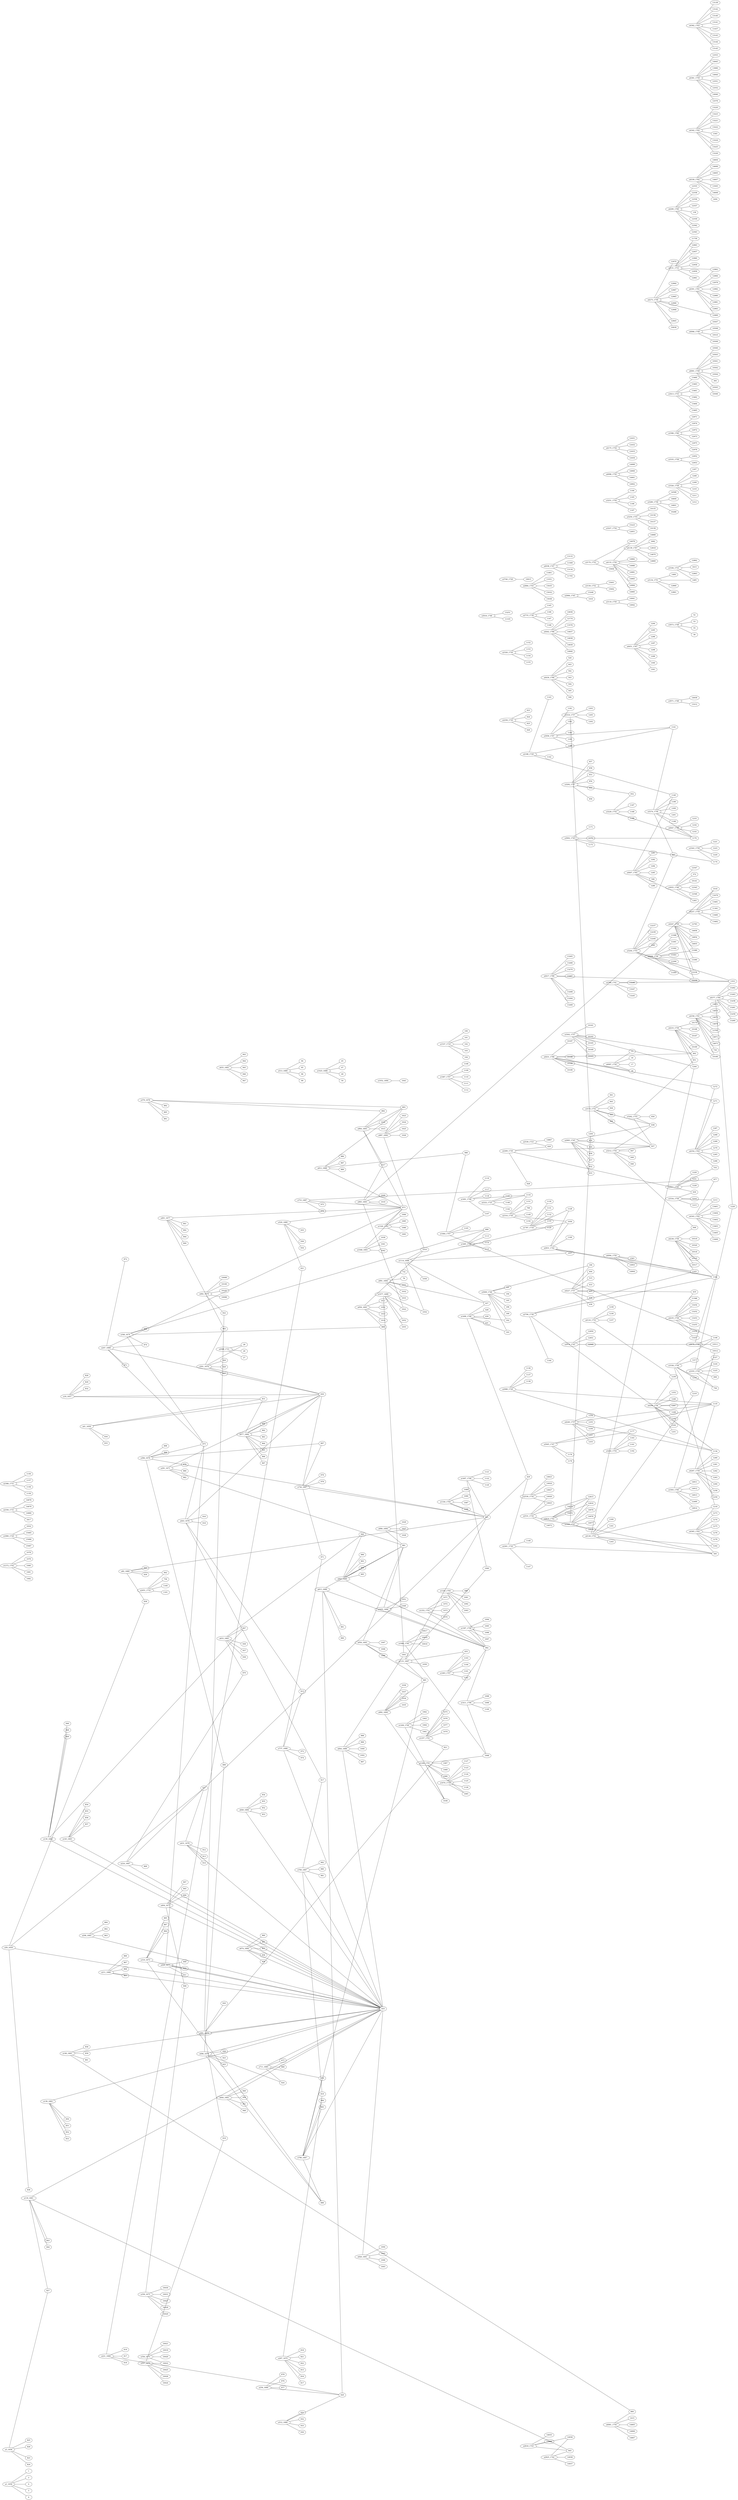 strict graph  {
rankdir=LR;
splines=false;
a1_1656 [date="4-2-1656", date_year=1656, nodeType=MARRIAGE_ACT, x="19.258697509765625", y="1162.2158813476562"];
a3_1656 [date="28-2-1656", date_year=1656, nodeType=MARRIAGE_ACT, x="1398.6390991210938", y="11.660247802734375"];
a18_1657 [date="12-2-1657", date_year=1657, nodeType=MARRIAGE_ACT, x="1392.91015625", y="260.00318908691406"];
a41_1658 [date="28-7-1658", date_year=1658, nodeType=MARRIAGE_ACT, x="608.3371353149414", y="-693.9842529296875"];
a59_1659 [date="20-4-1659", date_year=1659, nodeType=MARRIAGE_ACT, x="39.701019287109375", y="1084.3094482421875"];
a82_1660 [date="20-1-1660", date_year=1660, nodeType=MARRIAGE_ACT, x="1300.1613159179688", y="783.4522399902344"];
a118_1661 [date="17-8-1661", date_year=1661, nodeType=MARRIAGE_ACT, x="960.0137023925781", y="-520.0582885742188"];
a130_1662 [date="14-2-1662", date_year=1662, nodeType=MARRIAGE_ACT, x="162.12753295898438", y="1177.0623779296875"];
a139_1662 [date="6-8-1662", date_year=1662, nodeType=MARRIAGE_ACT, x="-65.1114501953125", y="-577.5034790039062"];
a145_1663 [date="9-4-1663", date_year=1663, nodeType=MARRIAGE_ACT, x="-140.89398193359375", y="1039.0072021484375"];
a146_1663 [date="9-4-1663", date_year=1663, nodeType=MARRIAGE_ACT, x="467.73762130737305", y="-628.199951171875"];
a208_1665 [date="13-12-1665", date_year=1665, nodeType=MARRIAGE_ACT, x="1178.7545776367188", y="863.0232543945312"];
a211_1666 [date="7-1-1666", date_year=1666, nodeType=MARRIAGE_ACT, x="-435.07415771484375", y="219.65642547607422"];
a221_1666 [date="23-9-1666", date_year=1666, nodeType=MARRIAGE_ACT, x="-442.0233154296875", y="270.23621368408203"];
a224_1667 [date="14-3-1667", date_year=1667, nodeType=MARRIAGE_ACT, x="-424.58599853515625", y="645.5376892089844"];
a247_1668 [date="4-10-1668", date_year=1668, nodeType=MARRIAGE_ACT, x="1356.9265747070312", y="670.9596862792969"];
a256_1669 [date="1-7-1669", date_year=1669, nodeType=MARRIAGE_ACT, x="342.9051513671875", y="1225.6158447265625"];
a267_1670 [date="25-2-1670", date_year=1670, nodeType=MARRIAGE_ACT, x="1430.9100341796875", y="392.7435836791992"];
a291_1671 [date="13-7-1671", date_year=1671, nodeType=MARRIAGE_ACT, x="84.80245971679688", y="1209.1223754882812"];
a319_1673 [date="20-9-1673", date_year=1673, nodeType=MARRIAGE_ACT, x="-117.02117919921875", y="1097.108642578125"];
a348_1674 [date="20-12-1674", date_year=1674, nodeType=MARRIAGE_ACT, x="-290.41717529296875", y="-310.8883056640625"];
a356_1675 [date="25-2-1675", date_year=1675, nodeType=MARRIAGE_ACT, x="170.8792724609375", y="1228.3014526367188"];
a357_1675 [date="25-2-1675", date_year=1675, nodeType=MARRIAGE_ACT, x="1184.6721801757812", y="-408.94635009765625"];
a358_1675 [date="26-2-1675", date_year=1675, nodeType=MARRIAGE_ACT, x="-138.71942138671875", y="-445.48388671875"];
a379_1676 [date="19-4-1676", date_year=1676, nodeType=MARRIAGE_ACT, x="945.8738098144531", y="-616.3055419921875"];
a384_1676 [date="17-8-1676", date_year=1676, nodeType=MARRIAGE_ACT, x="1256.9868774414062", y="-435.82904052734375"];
a401_1677 [date="22-4-1677", date_year=1677, nodeType=MARRIAGE_ACT, x="-395.6558837890625", y="301.5500890016556"];
a404_1677 [date="30-5-1677", date_year=1677, nodeType=MARRIAGE_ACT, x="919.3520812988281", y="-573.8499145507812"];
a426_1677 [date="28-12-1677", date_year=1677, nodeType=MARRIAGE_ACT, x="348.5946960449219", y="-663.8463745117188"];
a431_1678 [date="14-3-1678", date_year=1678, nodeType=MARRIAGE_ACT, x="1071.0591430664062", y="-329.41082763671875"];
a443_1678 [date="20-7-1678", date_year=1678, nodeType=MARRIAGE_ACT, x="-318.20611572265625", y="-234.96630859375"];
a481_1679 [date="11-5-1679", date_year=1679, nodeType=MARRIAGE_ACT, x="618.1385803222656", y="-661.3256225585938"];
a482_1679 [date="11-5-1679", date_year=1679, nodeType=MARRIAGE_ACT, x="753.1018829345703", y="-624.1361694335938"];
a496_1679 [date="18-9-1679", date_year=1679, nodeType=MARRIAGE_ACT, x="939.9624328613281", y="1145.9508666992188"];
a501_1679 [date="22-11-1679", date_year=1679, nodeType=MARRIAGE_ACT, x="-152.16552734375", y="-367.73980712890625"];
a512_1680 [date="9-5-1680", date_year=1680, nodeType=MARRIAGE_ACT, x="339.527587890625", y="-646.3621215820312"];
a513_1680 [date="23-6-1680", date_year=1680, nodeType=MARRIAGE_ACT, x="-331.44146728515625", y="90.70956420898438"];
a520_1680 [date="16-7-1680", date_year=1680, nodeType=MARRIAGE_ACT, x="1462.9921264648438", y="386.01063537597656"];
a633_1683 [date="1-8-1683", date_year=1683, nodeType=MARRIAGE_ACT, x="1138.5061645507812", y="-304.8809814453125"];
a635_1683 [date="9-9-1683", date_year=1683, nodeType=MARRIAGE_ACT, x="-186.20684814453125", y="831.2437744140625"];
a644_1683 [date="27-12-1683", date_year=1683, nodeType=MARRIAGE_ACT, x="1357.2025146484375", y="-93.8385009765625"];
a649_1684 [date="7-2-1684", date_year=1684, nodeType=MARRIAGE_ACT, x="-309.3660888671875", y="-272.06097412109375"];
a674_1684 [date="28-8-1684", date_year=1684, nodeType=MARRIAGE_ACT, x="157.81881713867188", y="-608.2909545898438"];
a677_1684 [date="2-9-1684", date_year=1684, nodeType=MARRIAGE_ACT, x="1020.5963745117188", y="1127.301025390625"];
a711_1685 [date="28-8-1685", date_year=1685, nodeType=MARRIAGE_ACT, x="1459.783203125", y="535.7706298828125"];
a737_1686 [date="22-6-1686", date_year=1686, nodeType=MARRIAGE_ACT, x="909.7977600097656", y="1173.6401977539062"];
a753_1687 [date="19-1-1687", date_year=1687, nodeType=MARRIAGE_ACT, x="-427.38824462890625", y="611.3988037109375"];
a758_1687 [date="26-2-1687", date_year=1687, nodeType=MARRIAGE_ACT, x="1303.8804931640625", y="843.9118041992188"];
a769_1687 [date="19-5-1687", date_year=1687, nodeType=MARRIAGE_ACT, x="652.5995483398438", y="1243.9376831054688"];
a798_1687 [date="27-11-1687", date_year=1687, nodeType=MARRIAGE_ACT, x="-424.0924072265625", y="-110.58389282226562"];
a812_1688 [date="27-4-1688", date_year=1688, nodeType=MARRIAGE_ACT, x="-198.23443603515625", y="956.5152587890625"];
a815_1688 [date="3-5-1688", date_year=1688, nodeType=MARRIAGE_ACT, x="-63.9437255859375", y="980.7072143554688"];
a843_1689 [date="26-7-1689", date_year=1689, nodeType=MARRIAGE_ACT, x="966.1273803710938", y="-571.6834106445312"];
a844_1689 [date="9-8-1689", date_year=1689, nodeType=MARRIAGE_ACT, x="1386.7471923828125", y="-182.65948486328125"];
a926_1691 [date="29-11-1691", date_year=1691, nodeType=MARRIAGE_ACT, x="785.4420166015625", y="1188.0023803710938"];
a956_1693 [date="30-5-1693", date_year=1693, nodeType=MARRIAGE_ACT, x="1154.7471923828125", y="918.12451171875"];
a958_1693 [date="12-7-1693", date_year=1693, nodeType=MARRIAGE_ACT, x="1105.4796752929688", y="-527.1362915039062"];
a964_1693 [date="11-8-1693", date_year=1693, nodeType=MARRIAGE_ACT, x="1100.0379638671875", y="1123.9138793945312"];
a965_1693 [date="11-8-1693", date_year=1693, nodeType=MARRIAGE_ACT, x="506.0715608596802", y="1196.5885620117188"];
a987_1694 [date="3-5-1694", date_year=1694, nodeType=MARRIAGE_ACT, x="675.2932281494141", y="-681.0452880859375"];
a990_1694 [date="9-6-1694", date_year=1694, nodeType=MARRIAGE_ACT, x="1311.421875", y="-311.8341064453125"];
a991_1694 [date="17-6-1694", date_year=1694, nodeType=MARRIAGE_ACT, x="896.3731384277344", y="1108.9442138671875"];
a992_1694 [date="26-7-1694", date_year=1694, nodeType=MARRIAGE_ACT, x="1314.9320068359375", y="966.8391723632812"];
a1025_1688 [date="27-5-1688", date_year=1688, nodeType=MARRIAGE_ACT, x="1075.5840454101562", y="1075.5142211914062"];
a1048_1693 [date="29-3-1693", date_year=1693, nodeType=MARRIAGE_ACT, x="-383.5772705078125", y="843.0486450195312"];
a1052_1694 [date="19-3-1694", date_year=1694, nodeType=MARRIAGE_ACT, x="1429.2410278320312", y="667.5968322753906"];
a1055_1694 [date="29-9-1694", date_year=1694, nodeType=MARRIAGE_ACT, x="-356.0037841796875", y="679.1248474121094"];
a1077_1699 [date="18-6-1699", date_year=1699, nodeType=MARRIAGE_ACT, x="226.56365966796875", y="-611.904541015625"];
a1086_1795 [date="17-10-1795", date_year=1795, nodeType=MARRIAGE_ACT, x="-185.22955322265625", y="-510.64337158203125"];
a1114_1696 [date="27-11-1696", date_year=1696, nodeType=MARRIAGE_ACT, x="-327.3565673828125", y="-136.56552124023438"];
a1131_1697 [date="28-9-1697", date_year=1697, nodeType=MARRIAGE_ACT, x="1222.6334228515625", y="1010.8983764648438"];
a1209_1700 [date="31-5-1700", date_year=1700, nodeType=MARRIAGE_ACT, x="542.3576507568359", y="-596.7600708007812"];
a1240_1701 [date="13-5-1701", date_year=1701, nodeType=MARRIAGE_ACT, x="-417.63641357421875", y="680.5618286132812"];
a1252_1701 [date="23-11-1701", date_year=1701, nodeType=MARRIAGE_ACT, x="-113.61444091796875", y="-480.6185302734375"];
a1257_1701 [date="15-12-1701", date_year=1701, nodeType=MARRIAGE_ACT, x="-383.62005615234375", y="624.2015686035156"];
a1272_1702 [date="2-8-1702", date_year=1702, nodeType=MARRIAGE_ACT, x="1403.9185180664062", y="-134.14697265625"];
a1320_1703 [date="13-10-1703", date_year=1703, nodeType=MARRIAGE_ACT, x="-467.20770263671875", y="470.4409942626953"];
a1330_1704 [date="15-2-1704", date_year=1704, nodeType=MARRIAGE_ACT, x="-190.98162841796875", y="-402.73486328125"];
a1333_1704 [date="7-4-1704", date_year=1704, nodeType=MARRIAGE_ACT, x="-490.488037109375", y="390.5191116333008"];
a1397_1706 [date="19-3-1706", date_year=1706, nodeType=MARRIAGE_ACT, x="-468.27752685546875", y="14.76031494140625"];
a1411_1706 [date="6-7-1706", date_year=1706, nodeType=MARRIAGE_ACT, x="28.0426025390625", y="-533.5137329101562"];
a1463_1707 [date="6-10-1707", date_year=1707, nodeType=MARRIAGE_ACT, x="-411.65875244140625", y="436.16644287109375"];
a1464_1707 [date="25-10-1707", date_year=1707, nodeType=MARRIAGE_ACT, x="1483.3972778320312", y="355.60596084594727"];
a1467_1707 [date="28-11-1707", date_year=1707, nodeType=MARRIAGE_ACT, x="-381.17510986328125", y="555.0819091796875"];
a1485_1708 [date="13-5-1708", date_year=1708, nodeType=MARRIAGE_ACT, x="-271.11456298828125", y="-311.85186767578125"];
a1491_1708 [date="25-7-1708", date_year=1708, nodeType=MARRIAGE_ACT, x="436.32696533203125", y="1280.5447387695312"];
a1497_1708 [date="8-7-1708", date_year=1708, nodeType=MARRIAGE_ACT, x="1255.4891967773438", y="-377.997314453125"];
a1499_1708 [date="29-8-1708", date_year=1708, nodeType=MARRIAGE_ACT, x="1261.0599975585938", y="-162.73294067382812"];
a1537_1716 [date="12-5-1716", date_year=1716, nodeType=MARRIAGE_ACT, x="1133.5760498046875", y="-369.82354736328125"];
a1670_1716 [date="21-4-1716", date_year=1716, nodeType=MARRIAGE_ACT, x="746.2074584960938", y="-680.4393920898438"];
a1787_1718 [date="18-5-1718", date_year=1718, nodeType=MARRIAGE_ACT, x="1319.3073120117188", y="883.5340576171875"];
a1890_1720 [date="25-1-1720", date_year=1720, nodeType=MARRIAGE_ACT, x="-137.08154296875", y="971.48876953125"];
a2049_1721 [date="11-9-1721", date_year=1721, nodeType=MARRIAGE_ACT, x="1244.7738037109375", y="849.6719970703125"];
a2088_1726 [date="23-9-1726", date_year=1726, nodeType=MARRIAGE_ACT, x="1237.8675537109375", y="-225.31976318359375"];
a2188_1729 [date="9-1-1729", date_year=1729, nodeType=MARRIAGE_ACT, x="47.648529052734375", y="-590.8967895507812"];
a2222_1725 [date="18-2-1725", date_year=1725, nodeType=MARRIAGE_ACT, x="1423.8513793945312", y="485.29185485839844"];
a2258_1730 [date="12-2-1730", date_year=1730, nodeType=MARRIAGE_ACT, x="1236.2452392578125", y="1043.214111328125"];
a2261_1730 [date="20-2-1730", date_year=1730, nodeType=MARRIAGE_ACT, x="-344.4200439453125", y="775.01513671875"];
a2269_1730 [date="19-3-1730", date_year=1730, nodeType=MARRIAGE_ACT, x="-69.6781005859375", y="1074.548828125"];
a2316_1730 [date="29-7-1730", date_year=1730, nodeType=MARRIAGE_ACT, x="694.1284790039062", y="-578.3792724609375"];
a2326_1730 [date="6-9-1730", date_year=1730, nodeType=MARRIAGE_ACT, x="1459.3026123046875", y="434.84910583496094"];
a2356_1731 [date="22-1-1731", date_year=1731, nodeType=MARRIAGE_ACT, x="960.49658203125", y="1119.206787109375"];
a2388_1731 [date="12-7-1731", date_year=1731, nodeType=MARRIAGE_ACT, x="690.3729858398438", y="1258.63720703125"];
a2451_1732 [date="19-8-1732", date_year=1732, nodeType=MARRIAGE_ACT, x="1496.177978515625", y="279.8882427215576"];
a2530_1734 [date="3-2-1734", date_year=1734, nodeType=MARRIAGE_ACT, x="-354.74432373046875", y="-211.32827758789062"];
a2531_1734 [date="3-2-1734", date_year=1734, nodeType=MARRIAGE_ACT, x="600.9558410644531", y="1228.2777099609375"];
a2539_1723 [date="7-2-1723 al 14-2-1723", date_year=1723, nodeType=MARRIAGE_ACT, x="-262.990234375", y="-369.72113037109375"];
a4407_1765 [date="14-8-1765", date_year=1765, nodeType=MARRIAGE_ACT, x="-375.15545654296875", y="-73.24066162109375"];
a4417_1766 [date="3-3-1766", date_year=1766, nodeType=MARRIAGE_ACT, x="-457.620361328125", y="139.2385711669922"];
a4430_1766 [date="22-6-1766", date_year=1766, nodeType=MARRIAGE_ACT, x="-256.1953125", y="1029.33642578125"];
a4431_1766 [date="20-7-1766", date_year=1766, nodeType=MARRIAGE_ACT, x="1386.2545776367188", y="516.2646331787109"];
a4442_1766 [date="30-10-1766", date_year=1766, nodeType=MARRIAGE_ACT, x="-386.35595703125", y="-99.25045776367188"];
a4451_1767 [date="28-4-1767", date_year=1767, nodeType=MARRIAGE_ACT, x="1301.964111328125", y="542.6110992431641"];
a2706_1738 [date="1-9-1738", date_year=1738, nodeType=MARRIAGE_ACT, x="1273.3299560546875", y="920.3094482421875"];
a2733_1738 [date="21-12-1738", date_year=1738, nodeType=MARRIAGE_ACT, x="-338.02301025390625", y="895.1005859375"];
a2794_1741 [date="13-6-1741", date_year=1741, nodeType=MARRIAGE_ACT, x="809.6999816894531", y="-579.3160400390625"];
a2818_1743 [date="13-4-1743", date_year=1743, nodeType=MARRIAGE_ACT, x="-218.31378173828125", y="969.3565063476562"];
a2819_1742 [date="16-4-1742", date_year=1742, nodeType=MARRIAGE_ACT, x="649.5230102539062", y="1168.32470703125"];
a2825_1742 [date="29-8-1742", date_year=1742, nodeType=MARRIAGE_ACT, x="1328.3489990234375", y="450.42333984375"];
a2831_1742 [date="14-5-1742", date_year=1742, nodeType=MARRIAGE_ACT, x="-378.42303466796875", y="74.83859252929688"];
a2884_1743 [date="30-9-1743", date_year=1743, nodeType=MARRIAGE_ACT, x="-21.73846435546875", y="1145.664794921875"];
a2974_1745 [date="21-4-1745", date_year=1745, nodeType=MARRIAGE_ACT, x="1439.3244018554688", y="322.1663341522217"];
a2995_1745 [date="22-7-1745", date_year=1745, nodeType=MARRIAGE_ACT, x="240.72637939453125", y="1246.683837890625"];
a2998_1745 [date="10-10-1745", date_year=1745, nodeType=MARRIAGE_ACT, x="1134.7362670898438", y="969.2744140625"];
a3002_1745 [date="22-8-1745", date_year=1745, nodeType=MARRIAGE_ACT, x="104.85748291015625", y="-592.6630859375"];
a3009_1746 [date="25-2-1746", date_year=1746, nodeType=MARRIAGE_ACT, x="1451.6865234375", y="578.2534790039062"];
a3016_1746 [date="13-5-1746", date_year=1746, nodeType=MARRIAGE_ACT, x="-320.32208251953125", y="683.54833984375"];
a3045_1747 [date="12-1-1747", date_year=1747, nodeType=MARRIAGE_ACT, x="1395.4471435546875", y="309.7231855392456"];
a3055_1748 [date="20-5-1748", date_year=1748, nodeType=MARRIAGE_ACT, x="379.6571273803711", y="1125.1980590820312"];
a3056_1747 [date="10-10-1747", date_year=1747, nodeType=MARRIAGE_ACT, x="1245.9408569335938", y="958.9172973632812"];
a3071_1748 [date="28-2-1748", date_year=1748, nodeType=MARRIAGE_ACT, x="-448.75787353515625", y="308.40190029144287"];
a3073_1748 [date="3-6-1748", date_year=1748, nodeType=MARRIAGE_ACT, x="804.8627014160156", y="1101.7615356445312"];
a3119_1750 [date="4-11-1750", date_year=1750, nodeType=MARRIAGE_ACT, x="-181.27923583984375", y="-449.13946533203125"];
a3134_1751 [date="31-7-1751", date_year=1751, nodeType=MARRIAGE_ACT, x="1372.8161010742188", y="56.932220458984375"];
a3159_1752 [date="13-6-1752", date_year=1752, nodeType=MARRIAGE_ACT, x="896.4192810058594", y="1234.4697265625"];
a3170_1752 [date="3-10-1752", date_year=1752, nodeType=MARRIAGE_ACT, x="-57.43426513671875", y="-546.702880859375"];
a3175_1752 [date="31-12-1752", date_year=1752, nodeType=MARRIAGE_ACT, x="394.09388732910156", y="1220.5919189453125"];
a3184_1753 [date="13-5-1753", date_year=1753, nodeType=MARRIAGE_ACT, x="1456.9479370117188", y="335.11503982543945"];
a3212_1754 [date="7-4-1754", date_year=1754, nodeType=MARRIAGE_ACT, x="626.0345230102539", y="1198.5302734375"];
a3227_1754 [date="13-7-1754", date_year=1754, nodeType=MARRIAGE_ACT, x="1275.9852905273438", y="-329.91680908203125"];
a3229_1754 [date="16-7-1754", date_year=1754, nodeType=MARRIAGE_ACT, x="166.42971801757812", y="-589.602783203125"];
a3232_1754 [date="14-11-1754", date_year=1754, nodeType=MARRIAGE_ACT, x="455.538143157959", y="-699.9999389648438"];
a3244_1755 [date="12-4-1755", date_year=1755, nodeType=MARRIAGE_ACT, x="1067.151611328125", y="-525.7486572265625"];
a3250_1755 [date="20-5-1755", date_year=1755, nodeType=MARRIAGE_ACT, x="939.2000732421875", y="-425.4879150390625"];
a3251_1754 [date="23-6-1754", date_year=1754, nodeType=MARRIAGE_ACT, x="335.9497985839844", y="1280.73974609375"];
a3262_1755 [date="5-10-1755", date_year=1755, nodeType=MARRIAGE_ACT, x="-332.18682861328125", y="812.7826538085938"];
a3274_1756 [date="12-5-1756", date_year=1756, nodeType=MARRIAGE_ACT, x="-370.5433349609375", y="-270.56170654296875"];
a3280_1756 [date="4-7-1756", date_year=1756, nodeType=MARRIAGE_ACT, x="215.29052734375", y="-512.1320190429688"];
a3292_1757 [date="22-1-1757", date_year=1757, nodeType=MARRIAGE_ACT, x="-316.38787841796875", y="870.1149291992188"];
a3300_1757 [date="22-5-1757", date_year=1757, nodeType=MARRIAGE_ACT, x="404.4430389404297", y="-566.6049194335938"];
a3302_1757 [date="29-6-1757", date_year=1757, nodeType=MARRIAGE_ACT, x="-297.8780517578125", y="936.6358642578125"];
a3316_1757 [date="9-12-1757", date_year=1757, nodeType=MARRIAGE_ACT, x="573.0547561645508", y="1185.6265258789062"];
a3326_1758 [date="9-5-1758", date_year=1758, nodeType=MARRIAGE_ACT, x="1422.6627197265625", y="607.8603210449219"];
a3334_1758 [date="18-7-1758", date_year=1758, nodeType=MARRIAGE_ACT, x="576.5148849487305", y="1282.5065307617188"];
a3335_1758 [date="30-7-1758", date_year=1758, nodeType=MARRIAGE_ACT, x="526.5863513946533", y="1246.8262329101562"];
a3338_1758 [date="31-8-1758", date_year=1758, nodeType=MARRIAGE_ACT, x="1371.27587890625", y="850.212158203125"];
a3343_1759 [date="13-1-1759", date_year=1759, nodeType=MARRIAGE_ACT, x="1441.963623046875", y="98.69520568847656"];
a3355_1759 [date="24-9-1759", date_year=1759, nodeType=MARRIAGE_ACT, x="894.1865844726562", y="-626.7584228515625"];
a3393_1760 [date="27-7-1760", date_year=1760, nodeType=MARRIAGE_ACT, x="115.54022216796875", y="1184.2023315429688"];
a3396_1760 [date="30-7-1760", date_year=1760, nodeType=MARRIAGE_ACT, x="701.2068786621094", y="1174.0601806640625"];
a3411_1760 [date="2-12-1760", date_year=1760, nodeType=MARRIAGE_ACT, x="-479.87457275390625", y="108.64234924316406"];
a3413_1753 [date="7-7-1753", date_year=1753, nodeType=MARRIAGE_ACT, x="1458.5307006835938", y="145.37188720703125"];
a3740_1726 [date=1726, date_year=1726, nodeType=MARRIAGE_ACT, x="-253.35040283203125", y="-345.71954345703125"];
a4038_1747 [date="11-4-1747", date_year=1747, nodeType=MARRIAGE_ACT, x="812.8785705566406", y="1209.56201171875"];
a4047_1748 [date="13-1-1748", date_year=1748, nodeType=MARRIAGE_ACT, x="299.18666076660156", y="-607.0501708984375"];
a4061_1749 [date="22-3-1749", date_year=1749, nodeType=MARRIAGE_ACT, x="1035.2940063476562", y="1074.1203002929688"];
a4066_1749 [date="7-7-1749", date_year=1749, nodeType=MARRIAGE_ACT, x="-88.9188232421875", y="1141.8538208007812"];
a4076_1749 [date="21-12-1749", date_year=1749, nodeType=MARRIAGE_ACT, x="429.6920700073242", y="-638.333984375"];
a4081_1750 [date="3-2-1750", date_year=1750, nodeType=MARRIAGE_ACT, x="1325.5614013671875", y="-260.1060791015625"];
a4094_1750 [date="29-10-1750", date_year=1750, nodeType=MARRIAGE_ACT, x="-204.97784423828125", y="907.2431640625"];
a4096_1750 [date="12-11-1750", date_year=1750, nodeType=MARRIAGE_ACT, x="278.6837463378906", y="-535.8046264648438"];
a4097_1750 [date="8-12-1750", date_year=1750, nodeType=MARRIAGE_ACT, x="655.3021240234375", y="-614.2830810546875"];
a4124_1752 [date="16-8-1752", date_year=1752, nodeType=MARRIAGE_ACT, x="388.5877914428711", y="-690.3295288085938"];
a4126_1752 [date="30-8-1752", date_year=1752, nodeType=MARRIAGE_ACT, x="282.8677673339844", y="1239.9267578125"];
a4133_1750 [date="12-11-1750", date_year=1750, nodeType=MARRIAGE_ACT, x="-225.528564453125", y="-379.40802001953125"];
a4139_1767 [date="27-12-1767", date_year=1767, nodeType=MARRIAGE_ACT, x="1116.046630859375", y="1024.2900390625"];
a4151_1753 [date="31-7-1753", date_year=1753, nodeType=MARRIAGE_ACT, x="61.731414794921875", y="-542.308837890625"];
a4175_1754 [date="16-11-1754", date_year=1754, nodeType=MARRIAGE_ACT, x="-363.891357421875", y="-173.40972900390625"];
a4208_1756 [date="15-8-1756", date_year=1756, nodeType=MARRIAGE_ACT, x="1372.7421875", y="211.3330535888672"];
a4209_1756 [date="25-11-1756", date_year=1756, nodeType=MARRIAGE_ACT, x="1169.4611206054688", y="1004.4024047851562"];
a4227_1757 [date="4-11-1757", date_year=1757, nodeType=MARRIAGE_ACT, x="847.229248046875", y="-626.1867065429688"];
a4233_1758 [date="8-4-1758", date_year=1758, nodeType=MARRIAGE_ACT, x="547.1099319458008", y="-658.2699584960938"];
a4235_1758 [date="6-5-1758", date_year=1758, nodeType=MARRIAGE_ACT, x="-394.22979736328125", y="479.1751708984375"];
a4238_1758 [date="3-6-1758", date_year=1758, nodeType=MARRIAGE_ACT, x="1383.2730102539062", y="722.7489318847656"];
a4240_1757 [date="15-12-1757", date_year=1757, nodeType=MARRIAGE_ACT, x="1046.1250610351562", y="-507.33697509765625"];
a4247_1758 [date="4-10-1758", date_year=1758, nodeType=MARRIAGE_ACT, x="460.1600646972656", y="1207.8674926757812"];
a4257_1759 [date="30-4-1759", date_year=1759, nodeType=MARRIAGE_ACT, x="1010.7031555175781", y="-427.749755859375"];
a4267_1759 [date="19-10-1759", date_year=1759, nodeType=MARRIAGE_ACT, x="-438.96893310546875", y="-45.323944091796875"];
a4275_1756 [date="20-3-1756", date_year=1756, nodeType=MARRIAGE_ACT, x="737.1185607910156", y="-568.0975952148438"];
a4290_1760 [date="13-6-1760", date_year=1760, nodeType=MARRIAGE_ACT, x="1435.6417236328125", y="-39.31756591796875"];
a4301_1761 [date="22-1-1761", date_year=1761, nodeType=MARRIAGE_ACT, x="300.9663391113281", y="1186.3485107421875"];
a4339_1762 [date="27-10-1762", date_year=1762, nodeType=MARRIAGE_ACT, x="-423.6171875", y="180.44417572021484"];
a4342_1762 [date="8-12-1762", date_year=1762, nodeType=MARRIAGE_ACT, x="45.3798828125", y="1188.238525390625"];
a4343_1762 [date="5-12-1762", date_year=1762, nodeType=MARRIAGE_ACT, x="1458.4158935546875", y="234.33126831054688"];
a4354_1763 [date="23-6-1763", date_year=1763, nodeType=MARRIAGE_ACT, x="-450.8013916015625", y="575.3504943847656"];
a4358_1761 [date="18-4-1761", date_year=1761, nodeType=MARRIAGE_ACT, x="236.61727905273438", y="-586.4732666015625"];
a4361_1759 [date="8-12-1759", date_year=1759, nodeType=MARRIAGE_ACT, x="1246.9843139648438", y="718.5959777832031"];
a4362_1763 [date="20-2-1763", date_year=1763, nodeType=MARRIAGE_ACT, x="-469.27001953125", y="231.42230987548828"];
a4365_1763 [date="24-12-1763", date_year=1763, nodeType=MARRIAGE_ACT, x="-373.90899658203125", y="732.3572082519531"];
a4377_1764 [date="2-6-1764", date_year=1764, nodeType=MARRIAGE_ACT, x="-5.014434814453125", y="-540.17138671875"];
a3_1656 -- a118_1661  [style=invis, weight=1];
a18_1657 -- a291_1671  [style=invis, weight=1];
a18_1657 -- a758_1687  [style=invis, weight=1];
a18_1657 -- a443_1678  [style=invis, weight=1];
a18_1657 -- a247_1668  [style=invis, weight=1];
a18_1657 -- a501_1679  [style=invis, weight=1];
a18_1657 -- a677_1684  [style=invis, weight=2];
a18_1657 -- a41_1658  [style=invis, weight=2];
a41_1658 -- a291_1671  [style=invis, weight=1];
a41_1658 -- a758_1687  [style=invis, weight=1];
a41_1658 -- a443_1678  [style=invis, weight=1];
a41_1658 -- a247_1668  [style=invis, weight=1];
a41_1658 -- a501_1679  [style=invis, weight=1];
a41_1658 -- a677_1684  [style=invis, weight=2];
a59_1659 -- a145_1663  [style=invis, weight=1];
a59_1659 -- a644_1683  [style=invis, weight=1];
a59_1659 -- a426_1677  [style=invis, weight=1];
a59_1659 -- a711_1685  [style=invis, weight=1];
a59_1659 -- a649_1684  [style=invis, weight=1];
a59_1659 -- a496_1679  [style=invis, weight=1];
a59_1659 -- a844_1689  [style=invis, weight=1];
a59_1659 -- a769_1687  [style=invis, weight=1];
a59_1659 -- a674_1684  [style=invis, weight=1];
a59_1659 -- a319_1673  [style=invis, weight=1];
a59_1659 -- a211_1666  [style=invis, weight=1];
a59_1659 -- a431_1678  [style=invis, weight=2];
a59_1659 -- a118_1661  [style=invis, weight=1];
a59_1659 -- a481_1679  [style=invis, weight=1];
a59_1659 -- a139_1662  [style=invis, weight=1];
a59_1659 -- a798_1687  [style=invis, weight=1];
a59_1659 -- a82_1660  [style=invis, weight=1];
a59_1659 -- a404_1677  [style=invis, weight=1];
a59_1659 -- a208_1665  [style=invis, weight=1];
a59_1659 -- a926_1691  [style=invis, weight=1];
a59_1659 -- a146_1663  [style=invis, weight=1];
a59_1659 -- a737_1686  [style=invis, weight=1];
a59_1659 -- a224_1667  [style=invis, weight=1];
a59_1659 -- a130_1662  [style=invis, weight=1];
a82_1660 -- a1330_1704  [style=invis, weight=1];
a82_1660 -- a1497_1708  [style=invis, weight=1];
a82_1660 -- a758_1687  [style=invis, weight=1];
a82_1660 -- a384_1676  [style=invis, weight=1];
a82_1660 -- a1131_1697  [style=invis, weight=1];
a82_1660 -- a2451_1732  [style=invis, weight=1];
a118_1661 -- a145_1663  [style=invis, weight=1];
a118_1661 -- a644_1683  [style=invis, weight=1];
a118_1661 -- a426_1677  [style=invis, weight=1];
a118_1661 -- a711_1685  [style=invis, weight=1];
a118_1661 -- a649_1684  [style=invis, weight=1];
a118_1661 -- a496_1679  [style=invis, weight=1];
a118_1661 -- a2818_1743  [style=invis, weight=1];
a118_1661 -- a844_1689  [style=invis, weight=1];
a118_1661 -- a769_1687  [style=invis, weight=1];
a118_1661 -- a674_1684  [style=invis, weight=1];
a118_1661 -- a319_1673  [style=invis, weight=1];
a118_1661 -- a211_1666  [style=invis, weight=1];
a118_1661 -- a431_1678  [style=invis, weight=1];
a118_1661 -- a481_1679  [style=invis, weight=1];
a118_1661 -- a139_1662  [style=invis, weight=1];
a118_1661 -- a798_1687  [style=invis, weight=1];
a118_1661 -- a404_1677  [style=invis, weight=1];
a118_1661 -- a208_1665  [style=invis, weight=1];
a118_1661 -- a926_1691  [style=invis, weight=1];
a118_1661 -- a146_1663  [style=invis, weight=1];
a118_1661 -- a737_1686  [style=invis, weight=1];
a118_1661 -- a224_1667  [style=invis, weight=1];
a118_1661 -- a130_1662  [style=invis, weight=1];
a118_1661 -- a2825_1742  [style=invis, weight=1];
a130_1662 -- a145_1663  [style=invis, weight=1];
a130_1662 -- a644_1683  [style=invis, weight=1];
a130_1662 -- a426_1677  [style=invis, weight=1];
a130_1662 -- a711_1685  [style=invis, weight=1];
a130_1662 -- a649_1684  [style=invis, weight=1];
a130_1662 -- a496_1679  [style=invis, weight=1];
a130_1662 -- a844_1689  [style=invis, weight=1];
a130_1662 -- a769_1687  [style=invis, weight=1];
a130_1662 -- a674_1684  [style=invis, weight=1];
a130_1662 -- a319_1673  [style=invis, weight=1];
a130_1662 -- a211_1666  [style=invis, weight=1];
a130_1662 -- a431_1678  [style=invis, weight=1];
a130_1662 -- a481_1679  [style=invis, weight=1];
a130_1662 -- a139_1662  [style=invis, weight=1];
a130_1662 -- a633_1683  [style=invis, weight=1];
a130_1662 -- a798_1687  [style=invis, weight=1];
a130_1662 -- a404_1677  [style=invis, weight=1];
a130_1662 -- a208_1665  [style=invis, weight=1];
a130_1662 -- a926_1691  [style=invis, weight=1];
a130_1662 -- a146_1663  [style=invis, weight=1];
a130_1662 -- a737_1686  [style=invis, weight=1];
a130_1662 -- a224_1667  [style=invis, weight=1];
a139_1662 -- a145_1663  [style=invis, weight=1];
a139_1662 -- a644_1683  [style=invis, weight=1];
a139_1662 -- a426_1677  [style=invis, weight=1];
a139_1662 -- a711_1685  [style=invis, weight=1];
a139_1662 -- a649_1684  [style=invis, weight=1];
a139_1662 -- a496_1679  [style=invis, weight=1];
a139_1662 -- a844_1689  [style=invis, weight=1];
a139_1662 -- a769_1687  [style=invis, weight=1];
a139_1662 -- a674_1684  [style=invis, weight=1];
a139_1662 -- a319_1673  [style=invis, weight=1];
a139_1662 -- a211_1666  [style=invis, weight=1];
a139_1662 -- a431_1678  [style=invis, weight=1];
a139_1662 -- a481_1679  [style=invis, weight=1];
a139_1662 -- a798_1687  [style=invis, weight=1];
a139_1662 -- a404_1677  [style=invis, weight=1];
a139_1662 -- a208_1665  [style=invis, weight=1];
a139_1662 -- a926_1691  [style=invis, weight=1];
a139_1662 -- a146_1663  [style=invis, weight=1];
a139_1662 -- a737_1686  [style=invis, weight=1];
a139_1662 -- a224_1667  [style=invis, weight=1];
a145_1663 -- a644_1683  [style=invis, weight=1];
a145_1663 -- a426_1677  [style=invis, weight=1];
a145_1663 -- a711_1685  [style=invis, weight=1];
a145_1663 -- a649_1684  [style=invis, weight=1];
a145_1663 -- a496_1679  [style=invis, weight=1];
a145_1663 -- a844_1689  [style=invis, weight=1];
a145_1663 -- a769_1687  [style=invis, weight=1];
a145_1663 -- a674_1684  [style=invis, weight=1];
a145_1663 -- a319_1673  [style=invis, weight=1];
a145_1663 -- a211_1666  [style=invis, weight=1];
a145_1663 -- a431_1678  [style=invis, weight=1];
a145_1663 -- a481_1679  [style=invis, weight=1];
a145_1663 -- a798_1687  [style=invis, weight=1];
a145_1663 -- a404_1677  [style=invis, weight=1];
a145_1663 -- a208_1665  [style=invis, weight=1];
a145_1663 -- a926_1691  [style=invis, weight=1];
a145_1663 -- a146_1663  [style=invis, weight=1];
a145_1663 -- a737_1686  [style=invis, weight=1];
a145_1663 -- a224_1667  [style=invis, weight=1];
a146_1663 -- a644_1683  [style=invis, weight=1];
a146_1663 -- a426_1677  [style=invis, weight=1];
a146_1663 -- a711_1685  [style=invis, weight=1];
a146_1663 -- a649_1684  [style=invis, weight=1];
a146_1663 -- a496_1679  [style=invis, weight=1];
a146_1663 -- a844_1689  [style=invis, weight=1];
a146_1663 -- a769_1687  [style=invis, weight=1];
a146_1663 -- a674_1684  [style=invis, weight=1];
a146_1663 -- a319_1673  [style=invis, weight=1];
a146_1663 -- a211_1666  [style=invis, weight=1];
a146_1663 -- a431_1678  [style=invis, weight=1];
a146_1663 -- a481_1679  [style=invis, weight=1];
a146_1663 -- a4081_1750  [style=invis, weight=1];
a146_1663 -- a798_1687  [style=invis, weight=1];
a146_1663 -- a404_1677  [style=invis, weight=1];
a146_1663 -- a208_1665  [style=invis, weight=1];
a146_1663 -- a926_1691  [style=invis, weight=1];
a146_1663 -- a737_1686  [style=invis, weight=1];
a146_1663 -- a224_1667  [style=invis, weight=1];
a208_1665 -- a644_1683  [style=invis, weight=1];
a208_1665 -- a426_1677  [style=invis, weight=1];
a208_1665 -- a711_1685  [style=invis, weight=1];
a208_1665 -- a649_1684  [style=invis, weight=1];
a208_1665 -- a496_1679  [style=invis, weight=1];
a208_1665 -- a844_1689  [style=invis, weight=1];
a208_1665 -- a769_1687  [style=invis, weight=1];
a208_1665 -- a674_1684  [style=invis, weight=1];
a208_1665 -- a319_1673  [style=invis, weight=1];
a208_1665 -- a211_1666  [style=invis, weight=1];
a208_1665 -- a431_1678  [style=invis, weight=1];
a208_1665 -- a481_1679  [style=invis, weight=1];
a208_1665 -- a798_1687  [style=invis, weight=1];
a208_1665 -- a404_1677  [style=invis, weight=1];
a208_1665 -- a926_1691  [style=invis, weight=1];
a208_1665 -- a737_1686  [style=invis, weight=1];
a208_1665 -- a224_1667  [style=invis, weight=1];
a211_1666 -- a644_1683  [style=invis, weight=1];
a211_1666 -- a426_1677  [style=invis, weight=1];
a211_1666 -- a711_1685  [style=invis, weight=1];
a211_1666 -- a649_1684  [style=invis, weight=1];
a211_1666 -- a496_1679  [style=invis, weight=1];
a211_1666 -- a844_1689  [style=invis, weight=1];
a211_1666 -- a769_1687  [style=invis, weight=1];
a211_1666 -- a674_1684  [style=invis, weight=1];
a211_1666 -- a319_1673  [style=invis, weight=1];
a211_1666 -- a431_1678  [style=invis, weight=1];
a211_1666 -- a481_1679  [style=invis, weight=1];
a211_1666 -- a798_1687  [style=invis, weight=1];
a211_1666 -- a404_1677  [style=invis, weight=1];
a211_1666 -- a926_1691  [style=invis, weight=1];
a211_1666 -- a737_1686  [style=invis, weight=1];
a211_1666 -- a224_1667  [style=invis, weight=1];
a221_1666 -- a512_1680  [style=invis, weight=1];
a221_1666 -- a256_1669  [style=invis, weight=1];
a221_1666 -- a815_1688  [style=invis, weight=1];
a221_1666 -- a520_1680  [style=invis, weight=1];
a224_1667 -- a644_1683  [style=invis, weight=1];
a224_1667 -- a426_1677  [style=invis, weight=1];
a224_1667 -- a711_1685  [style=invis, weight=1];
a224_1667 -- a649_1684  [style=invis, weight=1];
a224_1667 -- a2261_1730  [style=invis, weight=1];
a224_1667 -- a496_1679  [style=invis, weight=1];
a224_1667 -- a844_1689  [style=invis, weight=1];
a224_1667 -- a769_1687  [style=invis, weight=1];
a224_1667 -- a674_1684  [style=invis, weight=1];
a224_1667 -- a319_1673  [style=invis, weight=1];
a224_1667 -- a431_1678  [style=invis, weight=1];
a224_1667 -- a481_1679  [style=invis, weight=1];
a224_1667 -- a633_1683  [style=invis, weight=1];
a224_1667 -- a798_1687  [style=invis, weight=1];
a224_1667 -- a404_1677  [style=invis, weight=1];
a224_1667 -- a926_1691  [style=invis, weight=1];
a224_1667 -- a737_1686  [style=invis, weight=1];
a224_1667 -- a1499_1708  [style=invis, weight=1];
a247_1668 -- a426_1677  [style=invis, weight=1];
a247_1668 -- a964_1693  [style=invis, weight=1];
a247_1668 -- a758_1687  [style=invis, weight=1];
a247_1668 -- a753_1687  [style=invis, weight=1];
a247_1668 -- a384_1676  [style=invis, weight=1];
a247_1668 -- a812_1688  [style=invis, weight=1];
a247_1668 -- a1320_1703  [style=invis, weight=1];
a247_1668 -- a520_1680  [style=invis, weight=1];
a247_1668 -- a348_1674  [style=invis, weight=2];
a247_1668 -- a291_1671  [style=invis, weight=1];
a247_1668 -- a443_1678  [style=invis, weight=2];
a247_1668 -- a501_1679  [style=invis, weight=1];
a247_1668 -- a965_1693  [style=invis, weight=1];
a247_1668 -- a401_1677  [style=invis, weight=1];
a247_1668 -- a677_1684  [style=invis, weight=1];
a247_1668 -- a1048_1693  [style=invis, weight=1];
a256_1669 -- a815_1688  [style=invis, weight=1];
a256_1669 -- a512_1680  [style=invis, weight=1];
a267_1670 -- a769_1687  [style=invis, weight=1];
a291_1671 -- a815_1688  [style=invis, weight=1];
a291_1671 -- a990_1694  [style=invis, weight=1];
a291_1671 -- a758_1687  [style=invis, weight=1];
a291_1671 -- a443_1678  [style=invis, weight=1];
a291_1671 -- a1055_1694  [style=invis, weight=1];
a291_1671 -- a501_1679  [style=invis, weight=1];
a291_1671 -- a956_1693  [style=invis, weight=1];
a291_1671 -- a677_1684  [style=invis, weight=1];
a291_1671 -- a843_1689  [style=invis, weight=1];
a319_1673 -- a644_1683  [style=invis, weight=1];
a319_1673 -- a426_1677  [style=invis, weight=1];
a319_1673 -- a711_1685  [style=invis, weight=1];
a319_1673 -- a649_1684  [style=invis, weight=1];
a319_1673 -- a496_1679  [style=invis, weight=2];
a319_1673 -- a844_1689  [style=invis, weight=1];
a319_1673 -- a769_1687  [style=invis, weight=1];
a319_1673 -- a674_1684  [style=invis, weight=1];
a319_1673 -- a431_1678  [style=invis, weight=1];
a319_1673 -- a481_1679  [style=invis, weight=1];
a319_1673 -- a798_1687  [style=invis, weight=2];
a319_1673 -- a404_1677  [style=invis, weight=1];
a319_1673 -- a926_1691  [style=invis, weight=1];
a319_1673 -- a737_1686  [style=invis, weight=1];
a348_1674 -- a426_1677  [style=invis, weight=1];
a348_1674 -- a443_1678  [style=invis, weight=1];
a348_1674 -- a384_1676  [style=invis, weight=1];
a348_1674 -- a1485_1708  [style=invis, weight=1];
a348_1674 -- a958_1693  [style=invis, weight=1];
a348_1674 -- a1464_1707  [style=invis, weight=1];
a356_1675 -- a357_1675  [style=invis, weight=1];
a357_1675 -- a481_1679  [style=invis, weight=1];
a358_1675 -- a404_1677  [style=invis, weight=1];
a379_1676 -- a964_1693  [style=invis, weight=2];
a379_1676 -- a987_1694  [style=invis, weight=1];
a379_1676 -- a812_1688  [style=invis, weight=1];
a384_1676 -- a426_1677  [style=invis, weight=1];
a384_1676 -- a1330_1704  [style=invis, weight=1];
a384_1676 -- a1497_1708  [style=invis, weight=1];
a384_1676 -- a496_1679  [style=invis, weight=1];
a384_1676 -- a758_1687  [style=invis, weight=2];
a384_1676 -- a443_1678  [style=invis, weight=1];
a384_1676 -- a1131_1697  [style=invis, weight=1];
a401_1677 -- a964_1693  [style=invis, weight=1];
a401_1677 -- a753_1687  [style=invis, weight=1];
a401_1677 -- a812_1688  [style=invis, weight=1];
a401_1677 -- a1320_1703  [style=invis, weight=1];
a401_1677 -- a520_1680  [style=invis, weight=1];
a401_1677 -- a965_1693  [style=invis, weight=1];
a401_1677 -- a501_1679  [style=invis, weight=1];
a401_1677 -- a1048_1693  [style=invis, weight=1];
a404_1677 -- a644_1683  [style=invis, weight=1];
a404_1677 -- a426_1677  [style=invis, weight=1];
a404_1677 -- a711_1685  [style=invis, weight=1];
a404_1677 -- a649_1684  [style=invis, weight=1];
a404_1677 -- a496_1679  [style=invis, weight=1];
a404_1677 -- a844_1689  [style=invis, weight=1];
a404_1677 -- a769_1687  [style=invis, weight=1];
a404_1677 -- a674_1684  [style=invis, weight=1];
a404_1677 -- a431_1678  [style=invis, weight=1];
a404_1677 -- a481_1679  [style=invis, weight=1];
a404_1677 -- a798_1687  [style=invis, weight=1];
a404_1677 -- a926_1691  [style=invis, weight=1];
a404_1677 -- a737_1686  [style=invis, weight=1];
a426_1677 -- a644_1683  [style=invis, weight=1];
a426_1677 -- a711_1685  [style=invis, weight=1];
a426_1677 -- a649_1684  [style=invis, weight=1];
a426_1677 -- a496_1679  [style=invis, weight=1];
a426_1677 -- a844_1689  [style=invis, weight=1];
a426_1677 -- a769_1687  [style=invis, weight=1];
a426_1677 -- a674_1684  [style=invis, weight=1];
a426_1677 -- a431_1678  [style=invis, weight=1];
a426_1677 -- a481_1679  [style=invis, weight=1];
a426_1677 -- a798_1687  [style=invis, weight=1];
a426_1677 -- a443_1678  [style=invis, weight=1];
a426_1677 -- a926_1691  [style=invis, weight=1];
a426_1677 -- a737_1686  [style=invis, weight=1];
a431_1678 -- a644_1683  [style=invis, weight=1];
a431_1678 -- a711_1685  [style=invis, weight=1];
a431_1678 -- a649_1684  [style=invis, weight=1];
a431_1678 -- a496_1679  [style=invis, weight=1];
a431_1678 -- a844_1689  [style=invis, weight=1];
a431_1678 -- a769_1687  [style=invis, weight=1];
a431_1678 -- a674_1684  [style=invis, weight=1];
a431_1678 -- a481_1679  [style=invis, weight=1];
a431_1678 -- a798_1687  [style=invis, weight=1];
a431_1678 -- a926_1691  [style=invis, weight=1];
a431_1678 -- a737_1686  [style=invis, weight=1];
a443_1678 -- a769_1687  [style=invis, weight=1];
a443_1678 -- a677_1684  [style=invis, weight=1];
a443_1678 -- a758_1687  [style=invis, weight=1];
a443_1678 -- a501_1679  [style=invis, weight=1];
a443_1678 -- a737_1686  [style=invis, weight=1];
a481_1679 -- a644_1683  [style=invis, weight=1];
a481_1679 -- a711_1685  [style=invis, weight=1];
a481_1679 -- a649_1684  [style=invis, weight=1];
a481_1679 -- a496_1679  [style=invis, weight=1];
a481_1679 -- a844_1689  [style=invis, weight=1];
a481_1679 -- a769_1687  [style=invis, weight=1];
a481_1679 -- a674_1684  [style=invis, weight=1];
a481_1679 -- a482_1679  [style=invis, weight=1];
a481_1679 -- a798_1687  [style=invis, weight=1];
a481_1679 -- a1257_1701  [style=invis, weight=1];
a481_1679 -- a926_1691  [style=invis, weight=1];
a481_1679 -- a737_1686  [style=invis, weight=1];
a496_1679 -- a711_1685  [style=invis, weight=2];
a496_1679 -- a644_1683  [style=invis, weight=1];
a496_1679 -- a649_1684  [style=invis, weight=1];
a496_1679 -- a844_1689  [style=invis, weight=1];
a496_1679 -- a769_1687  [style=invis, weight=1];
a496_1679 -- a674_1684  [style=invis, weight=1];
a496_1679 -- a798_1687  [style=invis, weight=2];
a496_1679 -- a926_1691  [style=invis, weight=1];
a496_1679 -- a737_1686  [style=invis, weight=1];
a501_1679 -- a2049_1721  [style=invis, weight=1];
a501_1679 -- a758_1687  [style=invis, weight=1];
a501_1679 -- a677_1684  [style=invis, weight=1];
a512_1680 -- a815_1688  [style=invis, weight=1];
a520_1680 -- a964_1693  [style=invis, weight=1];
a520_1680 -- a753_1687  [style=invis, weight=1];
a520_1680 -- a812_1688  [style=invis, weight=1];
a520_1680 -- a1320_1703  [style=invis, weight=1];
a520_1680 -- a965_1693  [style=invis, weight=1];
a520_1680 -- a1048_1693  [style=invis, weight=1];
a633_1683 -- a843_1689  [style=invis, weight=1];
a644_1683 -- a711_1685  [style=invis, weight=1];
a644_1683 -- a649_1684  [style=invis, weight=1];
a644_1683 -- a844_1689  [style=invis, weight=1];
a644_1683 -- a769_1687  [style=invis, weight=1];
a644_1683 -- a674_1684  [style=invis, weight=1];
a644_1683 -- a798_1687  [style=invis, weight=1];
a644_1683 -- a926_1691  [style=invis, weight=1];
a644_1683 -- a737_1686  [style=invis, weight=1];
a649_1684 -- a711_1685  [style=invis, weight=1];
a649_1684 -- a844_1689  [style=invis, weight=1];
a649_1684 -- a769_1687  [style=invis, weight=1];
a649_1684 -- a674_1684  [style=invis, weight=1];
a649_1684 -- a798_1687  [style=invis, weight=1];
a649_1684 -- a926_1691  [style=invis, weight=1];
a649_1684 -- a737_1686  [style=invis, weight=1];
a674_1684 -- a711_1685  [style=invis, weight=1];
a674_1684 -- a844_1689  [style=invis, weight=1];
a674_1684 -- a769_1687  [style=invis, weight=1];
a674_1684 -- a798_1687  [style=invis, weight=1];
a674_1684 -- a926_1691  [style=invis, weight=1];
a674_1684 -- a737_1686  [style=invis, weight=1];
a677_1684 -- a758_1687  [style=invis, weight=1];
a711_1685 -- a844_1689  [style=invis, weight=1];
a711_1685 -- a769_1687  [style=invis, weight=1];
a711_1685 -- a798_1687  [style=invis, weight=2];
a711_1685 -- a926_1691  [style=invis, weight=1];
a711_1685 -- a737_1686  [style=invis, weight=1];
a737_1686 -- a844_1689  [style=invis, weight=1];
a737_1686 -- a769_1687  [style=invis, weight=1];
a737_1686 -- a758_1687  [style=invis, weight=1];
a737_1686 -- a798_1687  [style=invis, weight=1];
a737_1686 -- a926_1691  [style=invis, weight=1];
a753_1687 -- a4343_1762  [style=invis, weight=1];
a753_1687 -- a964_1693  [style=invis, weight=1];
a753_1687 -- a812_1688  [style=invis, weight=1];
a753_1687 -- a1320_1703  [style=invis, weight=1];
a753_1687 -- a965_1693  [style=invis, weight=1];
a753_1687 -- a1048_1693  [style=invis, weight=1];
a758_1687 -- a1330_1704  [style=invis, weight=1];
a758_1687 -- a1497_1708  [style=invis, weight=1];
a758_1687 -- a1131_1697  [style=invis, weight=1];
a769_1687 -- a844_1689  [style=invis, weight=1];
a769_1687 -- a798_1687  [style=invis, weight=1];
a769_1687 -- a926_1691  [style=invis, weight=1];
a798_1687 -- a844_1689  [style=invis, weight=1];
a798_1687 -- a956_1693  [style=invis, weight=1];
a798_1687 -- a992_1694  [style=invis, weight=1];
a798_1687 -- a926_1691  [style=invis, weight=1];
a798_1687 -- a1131_1697  [style=invis, weight=1];
a812_1688 -- a964_1693  [style=invis, weight=2];
a812_1688 -- a1320_1703  [style=invis, weight=1];
a812_1688 -- a965_1693  [style=invis, weight=1];
a812_1688 -- a1464_1707  [style=invis, weight=1];
a812_1688 -- a987_1694  [style=invis, weight=1];
a812_1688 -- a1048_1693  [style=invis, weight=1];
a815_1688 -- a990_1694  [style=invis, weight=1];
a815_1688 -- a1397_1706  [style=invis, weight=1];
a815_1688 -- a1411_1706  [style=invis, weight=1];
a815_1688 -- a1055_1694  [style=invis, weight=2];
a815_1688 -- a1257_1701  [style=invis, weight=1];
a815_1688 -- a1252_1701  [style=invis, weight=1];
a815_1688 -- a1333_1704  [style=invis, weight=1];
a815_1688 -- a956_1693  [style=invis, weight=1];
a815_1688 -- a843_1689  [style=invis, weight=2];
a843_1689 -- a990_1694  [style=invis, weight=1];
a843_1689 -- a1411_1706  [style=invis, weight=1];
a843_1689 -- a1055_1694  [style=invis, weight=2];
a843_1689 -- a1257_1701  [style=invis, weight=1];
a843_1689 -- a1252_1701  [style=invis, weight=1];
a843_1689 -- a1333_1704  [style=invis, weight=1];
a843_1689 -- a956_1693  [style=invis, weight=1];
a843_1689 -- a1397_1706  [style=invis, weight=1];
a844_1689 -- a1077_1699  [style=invis, weight=1];
a844_1689 -- a926_1691  [style=invis, weight=1];
a956_1693 -- a990_1694  [style=invis, weight=1];
a956_1693 -- a1055_1694  [style=invis, weight=1];
a956_1693 -- a992_1694  [style=invis, weight=1];
a956_1693 -- a1131_1697  [style=invis, weight=1];
a958_1693 -- a987_1694  [style=invis, weight=1];
a958_1693 -- a1114_1696  [style=invis, weight=1];
a964_1693 -- a1320_1703  [style=invis, weight=1];
a964_1693 -- a965_1693  [style=invis, weight=2];
a964_1693 -- a987_1694  [style=invis, weight=1];
a964_1693 -- a1048_1693  [style=invis, weight=1];
a965_1693 -- a1077_1699  [style=invis, weight=1];
a965_1693 -- a4257_1759  [style=invis, weight=1];
a965_1693 -- a1320_1703  [style=invis, weight=1];
a965_1693 -- a1048_1693  [style=invis, weight=1];
a987_1694 -- a1114_1696  [style=invis, weight=1];
a990_1694 -- a1055_1694  [style=invis, weight=1];
a991_1694 -- a1499_1708  [style=invis, weight=1];
a991_1694 -- a1114_1696  [style=invis, weight=1];
a992_1694 -- a1240_1701  [style=invis, weight=1];
a992_1694 -- a1209_1700  [style=invis, weight=1];
a992_1694 -- a1131_1697  [style=invis, weight=1];
a1048_1693 -- a1320_1703  [style=invis, weight=1];
a1055_1694 -- a1411_1706  [style=invis, weight=1];
a1055_1694 -- a1257_1701  [style=invis, weight=1];
a1055_1694 -- a1252_1701  [style=invis, weight=1];
a1055_1694 -- a1333_1704  [style=invis, weight=1];
a1055_1694 -- a1397_1706  [style=invis, weight=1];
a1077_1699 -- a1114_1696  [style=invis, weight=1];
a1086_1795 -- a1411_1706  [style=invis, weight=1];
a1086_1795 -- a1240_1701  [style=invis, weight=1];
a1114_1696 -- a2831_1742  [style=invis, weight=2];
a1114_1696 -- a1499_1708  [style=invis, weight=1];
a1114_1696 -- a2316_1730  [style=invis, weight=1];
a1131_1697 -- a1497_1708  [style=invis, weight=2];
a1131_1697 -- a1330_1704  [style=invis, weight=1];
a1131_1697 -- a1463_1707  [style=invis, weight=1];
a1209_1700 -- a1240_1701  [style=invis, weight=1];
a1240_1701 -- a1411_1706  [style=invis, weight=1];
a1240_1701 -- a1670_1716  [style=invis, weight=1];
a1252_1701 -- a1411_1706  [style=invis, weight=1];
a1252_1701 -- a1257_1701  [style=invis, weight=1];
a1252_1701 -- a1333_1704  [style=invis, weight=1];
a1252_1701 -- a1397_1706  [style=invis, weight=1];
a1257_1701 -- a1411_1706  [style=invis, weight=1];
a1257_1701 -- a1333_1704  [style=invis, weight=1];
a1257_1701 -- a1397_1706  [style=invis, weight=1];
a1330_1704 -- a1497_1708  [style=invis, weight=1];
a1333_1704 -- a1411_1706  [style=invis, weight=1];
a1333_1704 -- a1397_1706  [style=invis, weight=1];
a1397_1706 -- a1411_1706  [style=invis, weight=1];
a1464_1707 -- a3338_1758  [style=invis, weight=1];
a1464_1707 -- a4076_1749  [style=invis, weight=1];
a1464_1707 -- a1485_1708  [style=invis, weight=1];
a1464_1707 -- a1491_1708  [style=invis, weight=1];
a1491_1708 -- a2316_1730  [style=invis, weight=1];
a1491_1708 -- a2222_1725  [style=invis, weight=1];
a1499_1708 -- a2261_1730  [style=invis, weight=1];
a1499_1708 -- a3009_1746  [style=invis, weight=2];
a1787_1718 -- a2831_1742  [style=invis, weight=1];
a2088_1726 -- a4209_1756  [style=invis, weight=2];
a2088_1726 -- a4240_1757  [style=invis, weight=2];
a2088_1726 -- a4267_1759  [style=invis, weight=2];
a2088_1726 -- a2706_1738  [style=invis, weight=1];
a2088_1726 -- a3045_1747  [style=invis, weight=1];
a2188_1729 -- a4407_1765  [style=invis, weight=1];
a2188_1729 -- a3056_1747  [style=invis, weight=1];
a2188_1729 -- a3274_1756  [style=invis, weight=2];
a2222_1725 -- a2316_1730  [style=invis, weight=1];
a2261_1730 -- a4365_1763  [style=invis, weight=1];
a2261_1730 -- a4126_1752  [style=invis, weight=1];
a2261_1730 -- a2531_1734  [style=invis, weight=1];
a2269_1730 -- a3175_1752  [style=invis, weight=1];
a2269_1730 -- a2539_1723  [style=invis, weight=1];
a2269_1730 -- a2995_1745  [style=invis, weight=1];
a2269_1730 -- a3262_1755  [style=invis, weight=1];
a2269_1730 -- a3334_1758  [style=invis, weight=1];
a2269_1730 -- a3212_1754  [style=invis, weight=1];
a2316_1730 -- a2831_1742  [style=invis, weight=1];
a2530_1734 -- a2531_1734  [style=invis, weight=2];
a2531_1734 -- a4365_1763  [style=invis, weight=1];
a2531_1734 -- a3300_1757  [style=invis, weight=1];
a2531_1734 -- a4126_1752  [style=invis, weight=1];
a2531_1734 -- a2819_1742  [style=invis, weight=1];
a4407_1765 -- a3055_1748  [style=invis, weight=1];
a4407_1765 -- a3274_1756  [style=invis, weight=1];
a4417_1766 -- a3244_1755  [style=invis, weight=1];
a4417_1766 -- a4377_1764  [style=invis, weight=1];
a4417_1766 -- a2794_1741  [style=invis, weight=1];
a4431_1766 -- a4097_1750  [style=invis, weight=1];
a4431_1766 -- a3302_1757  [style=invis, weight=1];
a4431_1766 -- a4233_1758  [style=invis, weight=1];
a4431_1766 -- a4354_1763  [style=invis, weight=2];
a2706_1738 -- a4094_1750  [style=invis, weight=1];
a2706_1738 -- a4238_1758  [style=invis, weight=2];
a2706_1738 -- a4209_1756  [style=invis, weight=1];
a2706_1738 -- a4240_1757  [style=invis, weight=1];
a2706_1738 -- a4267_1759  [style=invis, weight=1];
a2706_1738 -- a4076_1749  [style=invis, weight=1];
a2706_1738 -- a2831_1742  [style=invis, weight=2];
a2794_1741 -- a3244_1755  [style=invis, weight=1];
a2794_1741 -- a4377_1764  [style=invis, weight=1];
a2818_1743 -- a2825_1742  [style=invis, weight=2];
a2819_1742 -- a3300_1757  [style=invis, weight=2];
a2831_1742 -- a4094_1750  [style=invis, weight=1];
a2831_1742 -- a4238_1758  [style=invis, weight=2];
a2831_1742 -- a4076_1749  [style=invis, weight=1];
a2974_1745 -- a4076_1749  [style=invis, weight=1];
a2995_1745 -- a3175_1752  [style=invis, weight=2];
a2995_1745 -- a3262_1755  [style=invis, weight=2];
a2995_1745 -- a3212_1754  [style=invis, weight=2];
a3002_1745 -- a3229_1754  [style=invis, weight=1];
a3002_1745 -- a4047_1748  [style=invis, weight=1];
a3002_1745 -- a3343_1759  [style=invis, weight=1];
a3002_1745 -- a3274_1756  [style=invis, weight=1];
a3009_1746 -- a4227_1757  [style=invis, weight=1];
a3045_1747 -- a4209_1756  [style=invis, weight=1];
a3045_1747 -- a4267_1759  [style=invis, weight=1];
a3045_1747 -- a4240_1757  [style=invis, weight=1];
a3045_1747 -- a3232_1754  [style=invis, weight=1];
a3056_1747 -- a3274_1756  [style=invis, weight=1];
a3134_1751 -- a3184_1753  [style=invis, weight=1];
a3170_1752 -- a4133_1750  [style=invis, weight=1];
a3175_1752 -- a3262_1755  [style=invis, weight=2];
a3175_1752 -- a3212_1754  [style=invis, weight=2];
a3212_1754 -- a4238_1758  [style=invis, weight=1];
a3212_1754 -- a3262_1755  [style=invis, weight=2];
a3229_1754 -- a4047_1748  [style=invis, weight=1];
a3229_1754 -- a3292_1757  [style=invis, weight=1];
a3229_1754 -- a3274_1756  [style=invis, weight=1];
a3244_1755 -- a3274_1756  [style=invis, weight=1];
a3244_1755 -- a4377_1764  [style=invis, weight=1];
a3244_1755 -- a4247_1758  [style=invis, weight=2];
a3262_1755 -- a4233_1758  [style=invis, weight=1];
a3274_1756 -- a4047_1748  [style=invis, weight=1];
a3300_1757 -- a3316_1757  [style=invis, weight=1];
a3302_1757 -- a4126_1752  [style=invis, weight=1];
a3302_1757 -- a4233_1758  [style=invis, weight=2];
a3334_1758 -- a4343_1762  [style=invis, weight=1];
a3338_1758 -- a4365_1763  [style=invis, weight=1];
a3338_1758 -- a4126_1752  [style=invis, weight=2];
a3338_1758 -- a3355_1759  [style=invis, weight=1];
a3338_1758 -- a4076_1749  [style=invis, weight=1];
a3355_1759 -- a4377_1764  [style=invis, weight=1];
a3393_1760 -- a4076_1749  [style=invis, weight=1];
a3411_1760 -- a4354_1763  [style=invis, weight=1];
a4076_1749 -- a4094_1750  [style=invis, weight=1];
a4076_1749 -- a4238_1758  [style=invis, weight=1];
a4094_1750 -- a4238_1758  [style=invis, weight=1];
a4124_1752 -- a4209_1756  [style=invis, weight=1];
a4126_1752 -- a4365_1763  [style=invis, weight=3];
a4126_1752 -- a4233_1758  [style=invis, weight=1];
a4133_1750 -- a4139_1767  [style=invis, weight=1];
a4151_1753 -- a4301_1761  [style=invis, weight=1];
a4208_1756 -- a4247_1758  [style=invis, weight=2];
a4209_1756 -- a4240_1757  [style=invis, weight=2];
a4209_1756 -- a4267_1759  [style=invis, weight=2];
a4227_1757 -- a4235_1758  [style=invis, weight=1];
a4233_1758 -- a4358_1761  [style=invis, weight=1];
a4240_1757 -- a4267_1759  [style=invis, weight=2];
a4275_1756 -- a4301_1761  [style=invis, weight=1];
823;
a3_1656 -- 823  [dir=none];
824;
a3_1656 -- 824  [dir=none];
825;
a3_1656 -- 825  [dir=none];
826;
a3_1656 -- 826  [dir=none];
827;
a3_1656 -- 827  [dir=none];
1;
a1_1656 -- 1  [dir=none];
2;
a1_1656 -- 2  [dir=none];
4;
a1_1656 -- 4  [dir=none];
5;
a1_1656 -- 5  [dir=none];
6;
a1_1656 -- 6  [dir=none];
subgraph  {
rank=same;
a3_1656;
a1_1656;
}

828;
a18_1657 -- 828  [dir=none];
829;
a18_1657 -- 829  [dir=none];
830;
a18_1657 -- 830  [dir=none];
831;
a18_1657 -- 831  [dir=none];
832;
a18_1657 -- 832  [dir=none];
subgraph  {
rank=same;
a18_1657;
}

833;
a41_1658 -- 833  [dir=none];
834;
a41_1658 -- 834  [dir=none];
831;
a41_1658 -- 831  [dir=none];
830;
a41_1658 -- 830  [dir=none];
subgraph  {
rank=same;
a41_1658;
}

835;
a59_1659 -- 835  [dir=none];
836;
a59_1659 -- 836  [dir=none];
837;
a59_1659 -- 837  [dir=none];
838;
a59_1659 -- 838  [dir=none];
subgraph  {
rank=same;
a59_1659;
}

839;
a82_1660 -- 839  [dir=none];
840;
a82_1660 -- 840  [dir=none];
838;
a82_1660 -- 838  [dir=none];
841;
a82_1660 -- 841  [dir=none];
842;
a82_1660 -- 842  [dir=none];
subgraph  {
rank=same;
a82_1660;
}

843;
a118_1661 -- 843  [dir=none];
844;
a118_1661 -- 844  [dir=none];
835;
a118_1661 -- 835  [dir=none];
845;
a118_1661 -- 845  [dir=none];
827;
a118_1661 -- 827  [dir=none];
subgraph  {
rank=same;
a118_1661;
}

850;
a139_1662 -- 850  [dir=none];
851;
a139_1662 -- 851  [dir=none];
835;
a139_1662 -- 835  [dir=none];
852;
a139_1662 -- 852  [dir=none];
853;
a139_1662 -- 853  [dir=none];
846;
a130_1662 -- 846  [dir=none];
847;
a130_1662 -- 847  [dir=none];
835;
a130_1662 -- 835  [dir=none];
848;
a130_1662 -- 848  [dir=none];
849;
a130_1662 -- 849  [dir=none];
subgraph  {
rank=same;
a139_1662;
a130_1662;
}

854;
a145_1663 -- 854  [dir=none];
855;
a145_1663 -- 855  [dir=none];
856;
a145_1663 -- 856  [dir=none];
835;
a145_1663 -- 835  [dir=none];
857;
a145_1663 -- 857  [dir=none];
858;
a146_1663 -- 858  [dir=none];
859;
a146_1663 -- 859  [dir=none];
835;
a146_1663 -- 835  [dir=none];
860;
a146_1663 -- 860  [dir=none];
861;
a146_1663 -- 861  [dir=none];
subgraph  {
rank=same;
a145_1663;
a146_1663;
}

862;
a208_1665 -- 862  [dir=none];
863;
a208_1665 -- 863  [dir=none];
835;
a208_1665 -- 835  [dir=none];
864;
a208_1665 -- 864  [dir=none];
subgraph  {
rank=same;
a208_1665;
}

865;
a211_1666 -- 865  [dir=none];
866;
a211_1666 -- 866  [dir=none];
835;
a211_1666 -- 835  [dir=none];
867;
a211_1666 -- 867  [dir=none];
868;
a211_1666 -- 868  [dir=none];
617;
a221_1666 -- 617  [dir=none];
618;
a221_1666 -- 618  [dir=none];
619;
a221_1666 -- 619  [dir=none];
620;
a221_1666 -- 620  [dir=none];
621;
a221_1666 -- 621  [dir=none];
subgraph  {
rank=same;
a211_1666;
a221_1666;
}

429;
a224_1667 -- 429  [dir=none];
869;
a224_1667 -- 869  [dir=none];
835;
a224_1667 -- 835  [dir=none];
870;
a224_1667 -- 870  [dir=none];
subgraph  {
rank=same;
a224_1667;
}

871;
a247_1668 -- 871  [dir=none];
872;
a247_1668 -- 872  [dir=none];
873;
a247_1668 -- 873  [dir=none];
874;
a247_1668 -- 874  [dir=none];
875;
a247_1668 -- 875  [dir=none];
830;
a247_1668 -- 830  [dir=none];
subgraph  {
rank=same;
a247_1668;
}

876;
a256_1669 -- 876  [dir=none];
877;
a256_1669 -- 877  [dir=none];
620;
a256_1669 -- 620  [dir=none];
878;
a256_1669 -- 878  [dir=none];
subgraph  {
rank=same;
a256_1669;
}

815;
a267_1670 -- 815  [dir=none];
816;
a267_1670 -- 816  [dir=none];
817;
a267_1670 -- 817  [dir=none];
818;
a267_1670 -- 818  [dir=none];
819;
a267_1670 -- 819  [dir=none];
821;
a267_1670 -- 821  [dir=none];
822;
a267_1670 -- 822  [dir=none];
subgraph  {
rank=same;
a267_1670;
}

879;
a291_1671 -- 879  [dir=none];
880;
a291_1671 -- 880  [dir=none];
830;
a291_1671 -- 830  [dir=none];
881;
a291_1671 -- 881  [dir=none];
882;
a291_1671 -- 882  [dir=none];
subgraph  {
rank=same;
a291_1671;
}

884;
a319_1673 -- 884  [dir=none];
885;
a319_1673 -- 885  [dir=none];
835;
a319_1673 -- 835  [dir=none];
886;
a319_1673 -- 886  [dir=none];
887;
a319_1673 -- 887  [dir=none];
subgraph  {
rank=same;
a319_1673;
}

888;
a348_1674 -- 888  [dir=none];
889;
a348_1674 -- 889  [dir=none];
875;
a348_1674 -- 875  [dir=none];
874;
a348_1674 -- 874  [dir=none];
890;
a348_1674 -- 890  [dir=none];
subgraph  {
rank=same;
a348_1674;
}

10027;
a358_1675 -- 10027  [dir=none];
10028;
a358_1675 -- 10028  [dir=none];
10029;
a358_1675 -- 10029  [dir=none];
10030;
a358_1675 -- 10030  [dir=none];
10031;
a358_1675 -- 10031  [dir=none];
908;
a358_1675 -- 908  [dir=none];
10024;
a357_1675 -- 10024  [dir=none];
10025;
a357_1675 -- 10025  [dir=none];
919;
a357_1675 -- 919  [dir=none];
10022;
a357_1675 -- 10022  [dir=none];
10026;
a357_1675 -- 10026  [dir=none];
10019;
a356_1675 -- 10019  [dir=none];
10020;
a356_1675 -- 10020  [dir=none];
10021;
a356_1675 -- 10021  [dir=none];
10022;
a356_1675 -- 10022  [dir=none];
subgraph  {
rank=same;
a358_1675;
a357_1675;
a356_1675;
}

891;
a379_1676 -- 891  [dir=none];
892;
a379_1676 -- 892  [dir=none];
893;
a379_1676 -- 893  [dir=none];
894;
a379_1676 -- 894  [dir=none];
895;
a379_1676 -- 895  [dir=none];
896;
a384_1676 -- 896  [dir=none];
897;
a384_1676 -- 897  [dir=none];
841;
a384_1676 -- 841  [dir=none];
898;
a384_1676 -- 898  [dir=none];
899;
a384_1676 -- 899  [dir=none];
875;
a384_1676 -- 875  [dir=none];
subgraph  {
rank=same;
a379_1676;
a384_1676;
}

875;
a426_1677 -- 875  [dir=none];
909;
a426_1677 -- 909  [dir=none];
835;
a426_1677 -- 835  [dir=none];
910;
a426_1677 -- 910  [dir=none];
911;
a426_1677 -- 911  [dir=none];
900;
a401_1677 -- 900  [dir=none];
901;
a401_1677 -- 901  [dir=none];
902;
a401_1677 -- 902  [dir=none];
903;
a401_1677 -- 903  [dir=none];
904;
a401_1677 -- 904  [dir=none];
873;
a401_1677 -- 873  [dir=none];
905;
a404_1677 -- 905  [dir=none];
906;
a404_1677 -- 906  [dir=none];
835;
a404_1677 -- 835  [dir=none];
907;
a404_1677 -- 907  [dir=none];
908;
a404_1677 -- 908  [dir=none];
subgraph  {
rank=same;
a426_1677;
a401_1677;
a404_1677;
}

915;
a443_1678 -- 915  [dir=none];
916;
a443_1678 -- 916  [dir=none];
830;
a443_1678 -- 830  [dir=none];
875;
a443_1678 -- 875  [dir=none];
917;
a443_1678 -- 917  [dir=none];
918;
a443_1678 -- 918  [dir=none];
912;
a431_1678 -- 912  [dir=none];
913;
a431_1678 -- 913  [dir=none];
835;
a431_1678 -- 835  [dir=none];
837;
a431_1678 -- 837  [dir=none];
914;
a431_1678 -- 914  [dir=none];
subgraph  {
rank=same;
a443_1678;
a431_1678;
}

919;
a481_1679 -- 919  [dir=none];
920;
a481_1679 -- 920  [dir=none];
921;
a481_1679 -- 921  [dir=none];
922;
a481_1679 -- 922  [dir=none];
835;
a481_1679 -- 835  [dir=none];
927;
a501_1679 -- 927  [dir=none];
28;
a501_1679 -- 28  [dir=none];
928;
a501_1679 -- 928  [dir=none];
830;
a501_1679 -- 830  [dir=none];
929;
a501_1679 -- 929  [dir=none];
903;
a501_1679 -- 903  [dir=none];
10098;
a482_1679 -- 10098  [dir=none];
10099;
a482_1679 -- 10099  [dir=none];
922;
a482_1679 -- 922  [dir=none];
10100;
a482_1679 -- 10100  [dir=none];
10101;
a482_1679 -- 10101  [dir=none];
923;
a496_1679 -- 923  [dir=none];
924;
a496_1679 -- 924  [dir=none];
835;
a496_1679 -- 835  [dir=none];
886;
a496_1679 -- 886  [dir=none];
925;
a496_1679 -- 925  [dir=none];
926;
a496_1679 -- 926  [dir=none];
899;
a496_1679 -- 899  [dir=none];
subgraph  {
rank=same;
a481_1679;
a501_1679;
a482_1679;
a496_1679;
}

930;
a512_1680 -- 930  [dir=none];
931;
a512_1680 -- 931  [dir=none];
620;
a512_1680 -- 620  [dir=none];
932;
a512_1680 -- 932  [dir=none];
933;
a512_1680 -- 933  [dir=none];
934;
a520_1680 -- 934  [dir=none];
935;
a520_1680 -- 935  [dir=none];
873;
a520_1680 -- 873  [dir=none];
621;
a520_1680 -- 621  [dir=none];
936;
a520_1680 -- 936  [dir=none];
94;
a513_1680 -- 94  [dir=none];
95;
a513_1680 -- 95  [dir=none];
96;
a513_1680 -- 96  [dir=none];
99;
a513_1680 -- 99  [dir=none];
subgraph  {
rank=same;
a512_1680;
a520_1680;
a513_1680;
}

948;
a644_1683 -- 948  [dir=none];
949;
a644_1683 -- 949  [dir=none];
950;
a644_1683 -- 950  [dir=none];
835;
a644_1683 -- 835  [dir=none];
951;
a644_1683 -- 951  [dir=none];
943;
a635_1683 -- 943  [dir=none];
944;
a635_1683 -- 944  [dir=none];
945;
a635_1683 -- 945  [dir=none];
946;
a635_1683 -- 946  [dir=none];
947;
a635_1683 -- 947  [dir=none];
937;
a633_1683 -- 937  [dir=none];
938;
a633_1683 -- 938  [dir=none];
939;
a633_1683 -- 939  [dir=none];
847;
a633_1683 -- 847  [dir=none];
870;
a633_1683 -- 870  [dir=none];
940;
a633_1683 -- 940  [dir=none];
subgraph  {
rank=same;
a644_1683;
a635_1683;
a633_1683;
}

957;
a674_1684 -- 957  [dir=none];
958;
a674_1684 -- 958  [dir=none];
959;
a674_1684 -- 959  [dir=none];
960;
a674_1684 -- 960  [dir=none];
835;
a674_1684 -- 835  [dir=none];
961;
a674_1684 -- 961  [dir=none];
962;
a677_1684 -- 962  [dir=none];
963;
a677_1684 -- 963  [dir=none];
964;
a677_1684 -- 964  [dir=none];
965;
a677_1684 -- 965  [dir=none];
831;
a677_1684 -- 831  [dir=none];
966;
a677_1684 -- 966  [dir=none];
967;
a677_1684 -- 967  [dir=none];
830;
a677_1684 -- 830  [dir=none];
968;
a677_1684 -- 968  [dir=none];
952;
a649_1684 -- 952  [dir=none];
953;
a649_1684 -- 953  [dir=none];
954;
a649_1684 -- 954  [dir=none];
955;
a649_1684 -- 955  [dir=none];
835;
a649_1684 -- 835  [dir=none];
subgraph  {
rank=same;
a674_1684;
a677_1684;
a649_1684;
}

969;
a711_1685 -- 969  [dir=none];
924;
a711_1685 -- 924  [dir=none];
970;
a711_1685 -- 970  [dir=none];
677;
a711_1685 -- 677  [dir=none];
835;
a711_1685 -- 835  [dir=none];
subgraph  {
rank=same;
a711_1685;
}

971;
a737_1686 -- 971  [dir=none];
972;
a737_1686 -- 972  [dir=none];
835;
a737_1686 -- 835  [dir=none];
915;
a737_1686 -- 915  [dir=none];
974;
a737_1686 -- 974  [dir=none];
subgraph  {
rank=same;
a737_1686;
}

983;
a798_1687 -- 983  [dir=none];
984;
a798_1687 -- 984  [dir=none];
835;
a798_1687 -- 835  [dir=none];
886;
a798_1687 -- 886  [dir=none];
970;
a798_1687 -- 970  [dir=none];
985;
a798_1687 -- 985  [dir=none];
978;
a758_1687 -- 978  [dir=none];
979;
a758_1687 -- 979  [dir=none];
830;
a758_1687 -- 830  [dir=none];
841;
a758_1687 -- 841  [dir=none];
971;
a758_1687 -- 971  [dir=none];
897;
a758_1687 -- 897  [dir=none];
975;
a753_1687 -- 975  [dir=none];
976;
a753_1687 -- 976  [dir=none];
873;
a753_1687 -- 873  [dir=none];
977;
a753_1687 -- 977  [dir=none];
980;
a769_1687 -- 980  [dir=none];
981;
a769_1687 -- 981  [dir=none];
917;
a769_1687 -- 917  [dir=none];
835;
a769_1687 -- 835  [dir=none];
819;
a769_1687 -- 819  [dir=none];
982;
a769_1687 -- 982  [dir=none];
subgraph  {
rank=same;
a798_1687;
a758_1687;
a753_1687;
a769_1687;
}

986;
a812_1688 -- 986  [dir=none];
987;
a812_1688 -- 987  [dir=none];
988;
a812_1688 -- 988  [dir=none];
873;
a812_1688 -- 873  [dir=none];
989;
a812_1688 -- 989  [dir=none];
893;
a812_1688 -- 893  [dir=none];
990;
a815_1688 -- 990  [dir=none];
991;
a815_1688 -- 991  [dir=none];
992;
a815_1688 -- 992  [dir=none];
620;
a815_1688 -- 620  [dir=none];
881;
a815_1688 -- 881  [dir=none];
45;
a1025_1688 -- 45  [dir=none];
47;
a1025_1688 -- 47  [dir=none];
49;
a1025_1688 -- 49  [dir=none];
50;
a1025_1688 -- 50  [dir=none];
subgraph  {
rank=same;
a812_1688;
a815_1688;
a1025_1688;
}

993;
a843_1689 -- 993  [dir=none];
994;
a843_1689 -- 994  [dir=none];
881;
a843_1689 -- 881  [dir=none];
940;
a843_1689 -- 940  [dir=none];
992;
a843_1689 -- 992  [dir=none];
995;
a843_1689 -- 995  [dir=none];
996;
a843_1689 -- 996  [dir=none];
997;
a844_1689 -- 997  [dir=none];
998;
a844_1689 -- 998  [dir=none];
835;
a844_1689 -- 835  [dir=none];
999;
a844_1689 -- 999  [dir=none];
1000;
a844_1689 -- 1000  [dir=none];
1001;
a844_1689 -- 1001  [dir=none];
1002;
a844_1689 -- 1002  [dir=none];
subgraph  {
rank=same;
a843_1689;
a844_1689;
}

1003;
a926_1691 -- 1003  [dir=none];
1004;
a926_1691 -- 1004  [dir=none];
835;
a926_1691 -- 835  [dir=none];
1005;
a926_1691 -- 1005  [dir=none];
1006;
a926_1691 -- 1006  [dir=none];
subgraph  {
rank=same;
a926_1691;
}

1015;
a964_1693 -- 1015  [dir=none];
1016;
a964_1693 -- 1016  [dir=none];
893;
a964_1693 -- 893  [dir=none];
894;
a964_1693 -- 894  [dir=none];
873;
a964_1693 -- 873  [dir=none];
1017;
a964_1693 -- 1017  [dir=none];
1010;
a958_1693 -- 1010  [dir=none];
1011;
a958_1693 -- 1011  [dir=none];
1012;
a958_1693 -- 1012  [dir=none];
889;
a958_1693 -- 889  [dir=none];
1013;
a958_1693 -- 1013  [dir=none];
1014;
a958_1693 -- 1014  [dir=none];
1018;
a965_1693 -- 1018  [dir=none];
1019;
a965_1693 -- 1019  [dir=none];
1020;
a965_1693 -- 1020  [dir=none];
873;
a965_1693 -- 873  [dir=none];
1017;
a965_1693 -- 1017  [dir=none];
1022;
a965_1693 -- 1022  [dir=none];
1007;
a956_1693 -- 1007  [dir=none];
1008;
a956_1693 -- 1008  [dir=none];
985;
a956_1693 -- 985  [dir=none];
1009;
a956_1693 -- 1009  [dir=none];
881;
a956_1693 -- 881  [dir=none];
1039;
a1048_1693 -- 1039  [dir=none];
1041;
a1048_1693 -- 1041  [dir=none];
873;
a1048_1693 -- 873  [dir=none];
1042;
a1048_1693 -- 1042  [dir=none];
subgraph  {
rank=same;
a964_1693;
a958_1693;
a965_1693;
a956_1693;
a1048_1693;
}

1027;
a990_1694 -- 1027  [dir=none];
1028;
a990_1694 -- 1028  [dir=none];
881;
a990_1694 -- 881  [dir=none];
1029;
a990_1694 -- 1029  [dir=none];
1049;
a1055_1694 -- 1049  [dir=none];
1051;
a1055_1694 -- 1051  [dir=none];
992;
a1055_1694 -- 992  [dir=none];
881;
a1055_1694 -- 881  [dir=none];
1043;
a1052_1694 -- 1043  [dir=none];
732;
a991_1694 -- 732  [dir=none];
78;
a991_1694 -- 78  [dir=none];
1031;
a991_1694 -- 1031  [dir=none];
1032;
a991_1694 -- 1032  [dir=none];
1033;
a991_1694 -- 1033  [dir=none];
427;
a991_1694 -- 427  [dir=none];
1034;
a992_1694 -- 1034  [dir=none];
1035;
a992_1694 -- 1035  [dir=none];
985;
a992_1694 -- 985  [dir=none];
1036;
a992_1694 -- 1036  [dir=none];
1037;
a992_1694 -- 1037  [dir=none];
1038;
a992_1694 -- 1038  [dir=none];
1023;
a987_1694 -- 1023  [dir=none];
1024;
a987_1694 -- 1024  [dir=none];
893;
a987_1694 -- 893  [dir=none];
1025;
a987_1694 -- 1025  [dir=none];
1010;
a987_1694 -- 1010  [dir=none];
1026;
a987_1694 -- 1026  [dir=none];
subgraph  {
rank=same;
a990_1694;
a1055_1694;
a1052_1694;
a991_1694;
a992_1694;
a987_1694;
}

1052;
a1077_1699 -- 1052  [dir=none];
1022;
a1077_1699 -- 1022  [dir=none];
1001;
a1077_1699 -- 1001  [dir=none];
1054;
a1077_1699 -- 1054  [dir=none];
1055;
a1077_1699 -- 1055  [dir=none];
subgraph  {
rank=same;
a1077_1699;
}

10016;
a1086_1795 -- 10016  [dir=none];
10017;
a1086_1795 -- 10017  [dir=none];
10018;
a1086_1795 -- 10018  [dir=none];
1068;
a1086_1795 -- 1068  [dir=none];
subgraph  {
rank=same;
a1086_1795;
}

1056;
a1114_1696 -- 1056  [dir=none];
1057;
a1114_1696 -- 1057  [dir=none];
427;
a1114_1696 -- 427  [dir=none];
1058;
a1114_1696 -- 1058  [dir=none];
1010;
a1114_1696 -- 1010  [dir=none];
1054;
a1114_1696 -- 1054  [dir=none];
subgraph  {
rank=same;
a1114_1696;
}

841;
a1131_1697 -- 841  [dir=none];
1059;
a1131_1697 -- 1059  [dir=none];
455;
a1131_1697 -- 455  [dir=none];
985;
a1131_1697 -- 985  [dir=none];
1060;
a1131_1697 -- 1060  [dir=none];
subgraph  {
rank=same;
a1131_1697;
}

1061;
a1209_1700 -- 1061  [dir=none];
1038;
a1209_1700 -- 1038  [dir=none];
1062;
a1209_1700 -- 1062  [dir=none];
1063;
a1209_1700 -- 1063  [dir=none];
1064;
a1209_1700 -- 1064  [dir=none];
subgraph  {
rank=same;
a1209_1700;
}

1070;
a1252_1701 -- 1070  [dir=none];
1071;
a1252_1701 -- 1071  [dir=none];
992;
a1252_1701 -- 992  [dir=none];
1072;
a1252_1701 -- 1072  [dir=none];
1073;
a1252_1701 -- 1073  [dir=none];
1074;
a1257_1701 -- 1074  [dir=none];
1075;
a1257_1701 -- 1075  [dir=none];
921;
a1257_1701 -- 921  [dir=none];
992;
a1257_1701 -- 992  [dir=none];
1076;
a1257_1701 -- 1076  [dir=none];
1077;
a1257_1701 -- 1077  [dir=none];
1065;
a1240_1701 -- 1065  [dir=none];
1066;
a1240_1701 -- 1066  [dir=none];
1067;
a1240_1701 -- 1067  [dir=none];
1068;
a1240_1701 -- 1068  [dir=none];
1069;
a1240_1701 -- 1069  [dir=none];
1038;
a1240_1701 -- 1038  [dir=none];
subgraph  {
rank=same;
a1252_1701;
a1257_1701;
a1240_1701;
}

1078;
a1272_1702 -- 1078  [dir=none];
1079;
a1272_1702 -- 1079  [dir=none];
1080;
a1272_1702 -- 1080  [dir=none];
1081;
a1272_1702 -- 1081  [dir=none];
1082;
a1272_1702 -- 1082  [dir=none];
subgraph  {
rank=same;
a1272_1702;
}

1083;
a1320_1703 -- 1083  [dir=none];
1084;
a1320_1703 -- 1084  [dir=none];
873;
a1320_1703 -- 873  [dir=none];
1085;
a1320_1703 -- 1085  [dir=none];
1086;
a1320_1703 -- 1086  [dir=none];
subgraph  {
rank=same;
a1320_1703;
}

689;
a1333_1704 -- 689  [dir=none];
1091;
a1333_1704 -- 1091  [dir=none];
992;
a1333_1704 -- 992  [dir=none];
1092;
a1333_1704 -- 1092  [dir=none];
1093;
a1333_1704 -- 1093  [dir=none];
1087;
a1330_1704 -- 1087  [dir=none];
1088;
a1330_1704 -- 1088  [dir=none];
1089;
a1330_1704 -- 1089  [dir=none];
841;
a1330_1704 -- 841  [dir=none];
1090;
a1330_1704 -- 1090  [dir=none];
subgraph  {
rank=same;
a1333_1704;
a1330_1704;
}

1094;
a1397_1706 -- 1094  [dir=none];
1095;
a1397_1706 -- 1095  [dir=none];
992;
a1397_1706 -- 992  [dir=none];
1096;
a1397_1706 -- 1096  [dir=none];
1097;
a1397_1706 -- 1097  [dir=none];
992;
a1411_1706 -- 992  [dir=none];
1098;
a1411_1706 -- 1098  [dir=none];
1099;
a1411_1706 -- 1099  [dir=none];
1068;
a1411_1706 -- 1068  [dir=none];
1100;
a1411_1706 -- 1100  [dir=none];
subgraph  {
rank=same;
a1397_1706;
a1411_1706;
}

1108;
a1467_1707 -- 1108  [dir=none];
1109;
a1467_1707 -- 1109  [dir=none];
1110;
a1467_1707 -- 1110  [dir=none];
1111;
a1467_1707 -- 1111  [dir=none];
1112;
a1467_1707 -- 1112  [dir=none];
1101;
a1463_1707 -- 1101  [dir=none];
1102;
a1463_1707 -- 1102  [dir=none];
1103;
a1463_1707 -- 1103  [dir=none];
1104;
a1463_1707 -- 1104  [dir=none];
455;
a1463_1707 -- 455  [dir=none];
1105;
a1464_1707 -- 1105  [dir=none];
1106;
a1464_1707 -- 1106  [dir=none];
888;
a1464_1707 -- 888  [dir=none];
1107;
a1464_1707 -- 1107  [dir=none];
988;
a1464_1707 -- 988  [dir=none];
subgraph  {
rank=same;
a1467_1707;
a1463_1707;
a1464_1707;
}

1113;
a1485_1708 -- 1113  [dir=none];
1114;
a1485_1708 -- 1114  [dir=none];
888;
a1485_1708 -- 888  [dir=none];
1115;
a1485_1708 -- 1115  [dir=none];
192;
a1499_1708 -- 192  [dir=none];
193;
a1499_1708 -- 193  [dir=none];
427;
a1499_1708 -- 427  [dir=none];
428;
a1499_1708 -- 428  [dir=none];
429;
a1499_1708 -- 429  [dir=none];
430;
a1499_1708 -- 430  [dir=none];
431;
a1499_1708 -- 431  [dir=none];
1116;
a1491_1708 -- 1116  [dir=none];
1117;
a1491_1708 -- 1117  [dir=none];
1118;
a1491_1708 -- 1118  [dir=none];
1107;
a1491_1708 -- 1107  [dir=none];
1119;
a1491_1708 -- 1119  [dir=none];
1120;
a1497_1708 -- 1120  [dir=none];
1121;
a1497_1708 -- 1121  [dir=none];
1060;
a1497_1708 -- 1060  [dir=none];
841;
a1497_1708 -- 841  [dir=none];
1122;
a1497_1708 -- 1122  [dir=none];
subgraph  {
rank=same;
a1485_1708;
a1499_1708;
a1491_1708;
a1497_1708;
}

1123;
a1670_1716 -- 1123  [dir=none];
1124;
a1670_1716 -- 1124  [dir=none];
1125;
a1670_1716 -- 1125  [dir=none];
1126;
a1670_1716 -- 1126  [dir=none];
1065;
a1670_1716 -- 1065  [dir=none];
1127;
a1670_1716 -- 1127  [dir=none];
100;
a1537_1716 -- 100  [dir=none];
101;
a1537_1716 -- 101  [dir=none];
102;
a1537_1716 -- 102  [dir=none];
103;
a1537_1716 -- 103  [dir=none];
104;
a1537_1716 -- 104  [dir=none];
subgraph  {
rank=same;
a1670_1716;
a1537_1716;
}

1128;
a1787_1718 -- 1128  [dir=none];
1129;
a1787_1718 -- 1129  [dir=none];
1130;
a1787_1718 -- 1130  [dir=none];
1131;
a1787_1718 -- 1131  [dir=none];
1132;
a1787_1718 -- 1132  [dir=none];
1133;
a1787_1718 -- 1133  [dir=none];
subgraph  {
rank=same;
a1787_1718;
}

1834;
a1890_1720 -- 1834  [dir=none];
15085;
a1890_1720 -- 15085  [dir=none];
15086;
a1890_1720 -- 15086  [dir=none];
15087;
a1890_1720 -- 15087  [dir=none];
subgraph  {
rank=same;
a1890_1720;
}

27;
a2049_1721 -- 27  [dir=none];
28;
a2049_1721 -- 28  [dir=none];
29;
a2049_1721 -- 29  [dir=none];
subgraph  {
rank=same;
a2049_1721;
}

1134;
a2088_1726 -- 1134  [dir=none];
1135;
a2088_1726 -- 1135  [dir=none];
1136;
a2088_1726 -- 1136  [dir=none];
1137;
a2088_1726 -- 1137  [dir=none];
1138;
a2088_1726 -- 1138  [dir=none];
10015;
a3740_1726 -- 10015  [dir=none];
subgraph  {
rank=same;
a2088_1726;
a3740_1726;
}

1140;
a2188_1729 -- 1140  [dir=none];
1141;
a2188_1729 -- 1141  [dir=none];
1142;
a2188_1729 -- 1142  [dir=none];
1143;
a2188_1729 -- 1143  [dir=none];
subgraph  {
rank=same;
a2188_1729;
}

1144;
a2222_1725 -- 1144  [dir=none];
1145;
a2222_1725 -- 1145  [dir=none];
1116;
a2222_1725 -- 1116  [dir=none];
1146;
a2222_1725 -- 1146  [dir=none];
subgraph  {
rank=same;
a2222_1725;
}

1152;
a2326_1730 -- 1152  [dir=none];
1153;
a2326_1730 -- 1153  [dir=none];
1154;
a2326_1730 -- 1154  [dir=none];
1155;
a2326_1730 -- 1155  [dir=none];
595;
a2261_1730 -- 595  [dir=none];
1147;
a2261_1730 -- 1147  [dir=none];
1148;
a2261_1730 -- 1148  [dir=none];
429;
a2261_1730 -- 429  [dir=none];
623;
a2258_1730 -- 623  [dir=none];
624;
a2258_1730 -- 624  [dir=none];
625;
a2258_1730 -- 625  [dir=none];
626;
a2258_1730 -- 626  [dir=none];
627;
a2269_1730 -- 627  [dir=none];
628;
a2269_1730 -- 628  [dir=none];
629;
a2269_1730 -- 629  [dir=none];
630;
a2269_1730 -- 630  [dir=none];
1149;
a2316_1730 -- 1149  [dir=none];
1150;
a2316_1730 -- 1150  [dir=none];
1116;
a2316_1730 -- 1116  [dir=none];
1151;
a2316_1730 -- 1151  [dir=none];
1056;
a2316_1730 -- 1056  [dir=none];
789;
a2316_1730 -- 789  [dir=none];
subgraph  {
rank=same;
a2326_1730;
a2261_1730;
a2258_1730;
a2269_1730;
a2316_1730;
}

1156;
a2388_1731 -- 1156  [dir=none];
1157;
a2388_1731 -- 1157  [dir=none];
1158;
a2388_1731 -- 1158  [dir=none];
1159;
a2388_1731 -- 1159  [dir=none];
14878;
a2356_1731 -- 14878  [dir=none];
14879;
a2356_1731 -- 14879  [dir=none];
14880;
a2356_1731 -- 14880  [dir=none];
1817;
a2356_1731 -- 1817  [dir=none];
subgraph  {
rank=same;
a2388_1731;
a2356_1731;
}

1160;
a2451_1732 -- 1160  [dir=none];
1161;
a2451_1732 -- 1161  [dir=none];
756;
a2451_1732 -- 756  [dir=none];
842;
a2451_1732 -- 842  [dir=none];
subgraph  {
rank=same;
a2451_1732;
}

14923;
a2530_1734 -- 14923  [dir=none];
14924;
a2530_1734 -- 14924  [dir=none];
14925;
a2530_1734 -- 14925  [dir=none];
14926;
a2530_1734 -- 14926  [dir=none];
14927;
a2530_1734 -- 14927  [dir=none];
12815;
a2531_1734 -- 12815  [dir=none];
14972;
a2531_1734 -- 14972  [dir=none];
14925;
a2531_1734 -- 14925  [dir=none];
14926;
a2531_1734 -- 14926  [dir=none];
595;
a2531_1734 -- 595  [dir=none];
subgraph  {
rank=same;
a2530_1734;
a2531_1734;
}

629;
a2539_1723 -- 629  [dir=none];
14867;
a2539_1723 -- 14867  [dir=none];
subgraph  {
rank=same;
a2539_1723;
}

548;
a4407_1765 -- 548  [dir=none];
1280;
a4407_1765 -- 1280  [dir=none];
1140;
a4407_1765 -- 1140  [dir=none];
1281;
a4407_1765 -- 1281  [dir=none];
1282;
a4407_1765 -- 1282  [dir=none];
1283;
a4407_1765 -- 1283  [dir=none];
1284;
a4407_1765 -- 1284  [dir=none];
1285;
a4407_1765 -- 1285  [dir=none];
subgraph  {
rank=same;
a4407_1765;
}

10187;
a4431_1766 -- 10187  [dir=none];
18;
a4431_1766 -- 18  [dir=none];
10188;
a4431_1766 -- 10188  [dir=none];
10189;
a4431_1766 -- 10189  [dir=none];
1271;
a4431_1766 -- 1271  [dir=none];
1272;
a4431_1766 -- 1272  [dir=none];
462;
a4431_1766 -- 462  [dir=none];
10190;
a4431_1766 -- 10190  [dir=none];
13264;
a4417_1766 -- 13264  [dir=none];
13269;
a4417_1766 -- 13269  [dir=none];
13265;
a4417_1766 -- 13265  [dir=none];
13266;
a4417_1766 -- 13266  [dir=none];
1353;
a4417_1766 -- 1353  [dir=none];
13270;
a4417_1766 -- 13270  [dir=none];
13267;
a4417_1766 -- 13267  [dir=none];
13268;
a4417_1766 -- 13268  [dir=none];
520;
a4430_1766 -- 520  [dir=none];
443;
a4430_1766 -- 443  [dir=none];
502;
a4430_1766 -- 502  [dir=none];
503;
a4430_1766 -- 503  [dir=none];
504;
a4430_1766 -- 504  [dir=none];
505;
a4430_1766 -- 505  [dir=none];
506;
a4430_1766 -- 506  [dir=none];
14836;
a4442_1766 -- 14836  [dir=none];
12774;
a4442_1766 -- 12774  [dir=none];
13576;
a4442_1766 -- 13576  [dir=none];
14837;
a4442_1766 -- 14837  [dir=none];
14838;
a4442_1766 -- 14838  [dir=none];
14839;
a4442_1766 -- 14839  [dir=none];
14839;
a4442_1766 -- 14839  [dir=none];
14840;
a4442_1766 -- 14840  [dir=none];
subgraph  {
rank=same;
a4431_1766;
a4417_1766;
a4430_1766;
a4442_1766;
}

1294;
a4451_1767 -- 1294  [dir=none];
1295;
a4451_1767 -- 1295  [dir=none];
1296;
a4451_1767 -- 1296  [dir=none];
1297;
a4451_1767 -- 1297  [dir=none];
1298;
a4451_1767 -- 1298  [dir=none];
1299;
a4451_1767 -- 1299  [dir=none];
1300;
a4451_1767 -- 1300  [dir=none];
1301;
a4451_1767 -- 1301  [dir=none];
14868;
a4139_1767 -- 14868  [dir=none];
1682;
a4139_1767 -- 1682  [dir=none];
12818;
a4139_1767 -- 12818  [dir=none];
14869;
a4139_1767 -- 14869  [dir=none];
14869;
a4139_1767 -- 14869  [dir=none];
14870;
a4139_1767 -- 14870  [dir=none];
subgraph  {
rank=same;
a4451_1767;
a4139_1767;
}

1165;
a2733_1738 -- 1165  [dir=none];
1166;
a2733_1738 -- 1166  [dir=none];
1167;
a2733_1738 -- 1167  [dir=none];
1168;
a2733_1738 -- 1168  [dir=none];
1162;
a2706_1738 -- 1162  [dir=none];
1163;
a2706_1738 -- 1163  [dir=none];
1134;
a2706_1738 -- 1134  [dir=none];
1164;
a2706_1738 -- 1164  [dir=none];
subgraph  {
rank=same;
a2733_1738;
a2706_1738;
}

1353;
a2794_1741 -- 1353  [dir=none];
13245;
a2794_1741 -- 13245  [dir=none];
13246;
a2794_1741 -- 13246  [dir=none];
13247;
a2794_1741 -- 13247  [dir=none];
subgraph  {
rank=same;
a2794_1741;
}

11801;
a2884_1743 -- 11801  [dir=none];
13351;
a2884_1743 -- 13351  [dir=none];
15035;
a2884_1743 -- 15035  [dir=none];
15032;
a2884_1743 -- 15032  [dir=none];
15036;
a2884_1743 -- 15036  [dir=none];
14935;
a2818_1743 -- 14935  [dir=none];
12866;
a2818_1743 -- 12866  [dir=none];
845;
a2818_1743 -- 845  [dir=none];
14936;
a2818_1743 -- 14936  [dir=none];
subgraph  {
rank=same;
a2884_1743;
a2818_1743;
}

1128;
a2831_1742 -- 1128  [dir=none];
1169;
a2831_1742 -- 1169  [dir=none];
1056;
a2831_1742 -- 1056  [dir=none];
1057;
a2831_1742 -- 1057  [dir=none];
1162;
a2831_1742 -- 1162  [dir=none];
1163;
a2831_1742 -- 1163  [dir=none];
14973;
a2819_1742 -- 14973  [dir=none];
14974;
a2819_1742 -- 14974  [dir=none];
12815;
a2819_1742 -- 12815  [dir=none];
12816;
a2819_1742 -- 12816  [dir=none];
14937;
a2825_1742 -- 14937  [dir=none];
14938;
a2825_1742 -- 14938  [dir=none];
845;
a2825_1742 -- 845  [dir=none];
14936;
a2825_1742 -- 14936  [dir=none];
subgraph  {
rank=same;
a2831_1742;
a2819_1742;
a2825_1742;
}

632;
a2995_1745 -- 632  [dir=none];
633;
a2995_1745 -- 633  [dir=none];
634;
a2995_1745 -- 634  [dir=none];
635;
a2995_1745 -- 635  [dir=none];
636;
a2995_1745 -- 636  [dir=none];
637;
a2995_1745 -- 637  [dir=none];
627;
a2995_1745 -- 627  [dir=none];
638;
a2995_1745 -- 638  [dir=none];
13248;
a2998_1745 -- 13248  [dir=none];
1416;
a2998_1745 -- 1416  [dir=none];
1170;
a3002_1745 -- 1170  [dir=none];
1171;
a3002_1745 -- 1171  [dir=none];
1173;
a3002_1745 -- 1173  [dir=none];
1174;
a3002_1745 -- 1174  [dir=none];
1175;
a3002_1745 -- 1175  [dir=none];
12949;
a2974_1745 -- 12949  [dir=none];
12950;
a2974_1745 -- 12950  [dir=none];
12951;
a2974_1745 -- 12951  [dir=none];
10511;
a2974_1745 -- 10511  [dir=none];
subgraph  {
rank=same;
a2995_1745;
a2998_1745;
a3002_1745;
a2974_1745;
}

189;
a3009_1746 -- 189  [dir=none];
189;
a3009_1746 -- 189  [dir=none];
190;
a3009_1746 -- 190  [dir=none];
191;
a3009_1746 -- 191  [dir=none];
192;
a3009_1746 -- 192  [dir=none];
193;
a3009_1746 -- 193  [dir=none];
194;
a3009_1746 -- 194  [dir=none];
195;
a3009_1746 -- 195  [dir=none];
196;
a3009_1746 -- 196  [dir=none];
13251;
a3016_1746 -- 13251  [dir=none];
11335;
a3016_1746 -- 11335  [dir=none];
subgraph  {
rank=same;
a3009_1746;
a3016_1746;
}

1176;
a3045_1747 -- 1176  [dir=none];
1177;
a3045_1747 -- 1177  [dir=none];
1179;
a3045_1747 -- 1179  [dir=none];
1135;
a3045_1747 -- 1135  [dir=none];
1180;
a3056_1747 -- 1180  [dir=none];
1181;
a3056_1747 -- 1181  [dir=none];
1182;
a3056_1747 -- 1182  [dir=none];
1183;
a3056_1747 -- 1183  [dir=none];
1185;
a3056_1747 -- 1185  [dir=none];
1141;
a3056_1747 -- 1141  [dir=none];
13133;
a4038_1747 -- 13133  [dir=none];
11509;
a4038_1747 -- 11509  [dir=none];
13134;
a4038_1747 -- 13134  [dir=none];
11705;
a4038_1747 -- 11705  [dir=none];
subgraph  {
rank=same;
a3045_1747;
a3056_1747;
a4038_1747;
}

52;
a3073_1748 -- 52  [dir=none];
53;
a3073_1748 -- 53  [dir=none];
55;
a3073_1748 -- 55  [dir=none];
56;
a3073_1748 -- 56  [dir=none];
1232;
a4047_1748 -- 1232  [dir=none];
1233;
a4047_1748 -- 1233  [dir=none];
1170;
a4047_1748 -- 1170  [dir=none];
1234;
a4047_1748 -- 1234  [dir=none];
14939;
a3071_1748 -- 14939  [dir=none];
13212;
a3071_1748 -- 13212  [dir=none];
10141;
a3055_1748 -- 10141  [dir=none];
12545;
a3055_1748 -- 12545  [dir=none];
12546;
a3055_1748 -- 12546  [dir=none];
1283;
a3055_1748 -- 1283  [dir=none];
12547;
a3055_1748 -- 12547  [dir=none];
372;
a3055_1748 -- 372  [dir=none];
subgraph  {
rank=same;
a3073_1748;
a4047_1748;
a3071_1748;
a3055_1748;
}

15;
a4097_1750 -- 15  [dir=none];
16;
a4097_1750 -- 16  [dir=none];
17;
a4097_1750 -- 17  [dir=none];
18;
a4097_1750 -- 18  [dir=none];
1563;
a4094_1750 -- 1563  [dir=none];
14903;
a4094_1750 -- 14903  [dir=none];
1162;
a4094_1750 -- 1162  [dir=none];
14904;
a4094_1750 -- 14904  [dir=none];
14899;
a4096_1750 -- 14899  [dir=none];
14900;
a4096_1750 -- 14900  [dir=none];
14901;
a4096_1750 -- 14901  [dir=none];
14902;
a4096_1750 -- 14902  [dir=none];
14941;
a3119_1750 -- 14941  [dir=none];
14942;
a3119_1750 -- 14942  [dir=none];
14979;
a4133_1750 -- 14979  [dir=none];
14982;
a4133_1750 -- 14982  [dir=none];
14980;
a4133_1750 -- 14980  [dir=none];
14981;
a4133_1750 -- 14981  [dir=none];
14983;
a4133_1750 -- 14983  [dir=none];
14869;
a4133_1750 -- 14869  [dir=none];
14984;
a4133_1750 -- 14984  [dir=none];
14985;
a4133_1750 -- 14985  [dir=none];
14805;
a4081_1750 -- 14805  [dir=none];
14806;
a4081_1750 -- 14806  [dir=none];
14807;
a4081_1750 -- 14807  [dir=none];
860;
a4081_1750 -- 860  [dir=none];
1415;
a4081_1750 -- 1415  [dir=none];
subgraph  {
rank=same;
a4097_1750;
a4094_1750;
a4096_1750;
a3119_1750;
a4133_1750;
a4081_1750;
}

1484;
a3134_1751 -- 1484  [dir=none];
1485;
a3134_1751 -- 1485  [dir=none];
12860;
a3134_1751 -- 12860  [dir=none];
12861;
a3134_1751 -- 12861  [dir=none];
subgraph  {
rank=same;
a3134_1751;
}

640;
a3175_1752 -- 640  [dir=none];
641;
a3175_1752 -- 641  [dir=none];
643;
a3175_1752 -- 643  [dir=none];
644;
a3175_1752 -- 644  [dir=none];
645;
a3175_1752 -- 645  [dir=none];
627;
a3175_1752 -- 627  [dir=none];
638;
a3175_1752 -- 638  [dir=none];
1218;
a4126_1752 -- 1218  [dir=none];
1219;
a4126_1752 -- 1219  [dir=none];
1240;
a4126_1752 -- 1240  [dir=none];
1241;
a4126_1752 -- 1241  [dir=none];
595;
a4126_1752 -- 595  [dir=none];
1242;
a4126_1752 -- 1242  [dir=none];
1243;
a4126_1752 -- 1243  [dir=none];
1244;
a4126_1752 -- 1244  [dir=none];
15001;
a3159_1752 -- 15001  [dir=none];
15002;
a3159_1752 -- 15002  [dir=none];
14979;
a3170_1752 -- 14979  [dir=none];
15004;
a3170_1752 -- 15004  [dir=none];
1236;
a4124_1752 -- 1236  [dir=none];
1237;
a4124_1752 -- 1237  [dir=none];
1238;
a4124_1752 -- 1238  [dir=none];
1239;
a4124_1752 -- 1239  [dir=none];
subgraph  {
rank=same;
a3175_1752;
a4126_1752;
a3159_1752;
a3170_1752;
a4124_1752;
}

13460;
a3413_1753 -- 13460  [dir=none];
13463;
a3413_1753 -- 13463  [dir=none];
13461;
a3413_1753 -- 13461  [dir=none];
13462;
a3413_1753 -- 13462  [dir=none];
13464;
a3413_1753 -- 13464  [dir=none];
13465;
a3413_1753 -- 13465  [dir=none];
12862;
a3184_1753 -- 12862  [dir=none];
1615;
a3184_1753 -- 1615  [dir=none];
12863;
a3184_1753 -- 12863  [dir=none];
1485;
a3184_1753 -- 1485  [dir=none];
12957;
a4151_1753 -- 12957  [dir=none];
12960;
a4151_1753 -- 12960  [dir=none];
12958;
a4151_1753 -- 12958  [dir=none];
12959;
a4151_1753 -- 12959  [dir=none];
12961;
a4151_1753 -- 12961  [dir=none];
12962;
a4151_1753 -- 12962  [dir=none];
12962;
a4151_1753 -- 12962  [dir=none];
11759;
a4151_1753 -- 11759  [dir=none];
12963;
a4151_1753 -- 12963  [dir=none];
subgraph  {
rank=same;
a3413_1753;
a3184_1753;
a4151_1753;
}

1187;
a3229_1754 -- 1187  [dir=none];
1188;
a3229_1754 -- 1188  [dir=none];
652;
a3229_1754 -- 652  [dir=none];
1189;
a3229_1754 -- 1189  [dir=none];
1170;
a3229_1754 -- 1170  [dir=none];
1191;
a3232_1754 -- 1191  [dir=none];
1192;
a3232_1754 -- 1192  [dir=none];
1193;
a3232_1754 -- 1193  [dir=none];
1177;
a3232_1754 -- 1177  [dir=none];
1194;
a3251_1754 -- 1194  [dir=none];
1195;
a3251_1754 -- 1195  [dir=none];
1196;
a3251_1754 -- 1196  [dir=none];
1197;
a3251_1754 -- 1197  [dir=none];
12431;
a4175_1754 -- 12431  [dir=none];
12432;
a4175_1754 -- 12432  [dir=none];
12433;
a4175_1754 -- 12433  [dir=none];
12434;
a4175_1754 -- 12434  [dir=none];
15223;
a3227_1754 -- 15223  [dir=none];
12851;
a3227_1754 -- 12851  [dir=none];
646;
a3212_1754 -- 646  [dir=none];
647;
a3212_1754 -- 647  [dir=none];
648;
a3212_1754 -- 648  [dir=none];
649;
a3212_1754 -- 649  [dir=none];
627;
a3212_1754 -- 627  [dir=none];
638;
a3212_1754 -- 638  [dir=none];
subgraph  {
rank=same;
a3229_1754;
a3232_1754;
a3251_1754;
a4175_1754;
a3227_1754;
a3212_1754;
}

12236;
a3244_1755 -- 12236  [dir=none];
12236;
a3244_1755 -- 12236  [dir=none];
12238;
a3244_1755 -- 12238  [dir=none];
12237;
a3244_1755 -- 12237  [dir=none];
12239;
a3244_1755 -- 12239  [dir=none];
12240;
a3244_1755 -- 12240  [dir=none];
1353;
a3244_1755 -- 1353  [dir=none];
1385;
a3244_1755 -- 1385  [dir=none];
607;
a3244_1755 -- 607  [dir=none];
650;
a3262_1755 -- 650  [dir=none];
651;
a3262_1755 -- 651  [dir=none];
627;
a3262_1755 -- 627  [dir=none];
638;
a3262_1755 -- 638  [dir=none];
10155;
a3250_1755 -- 10155  [dir=none];
10156;
a3250_1755 -- 10156  [dir=none];
10157;
a3250_1755 -- 10157  [dir=none];
10158;
a3250_1755 -- 10158  [dir=none];
subgraph  {
rank=same;
a3244_1755;
a3262_1755;
a3250_1755;
}

13388;
a4208_1756 -- 13388  [dir=none];
13391;
a4208_1756 -- 13391  [dir=none];
13389;
a4208_1756 -- 13389  [dir=none];
13390;
a4208_1756 -- 13390  [dir=none];
13392;
a4208_1756 -- 13392  [dir=none];
13393;
a4208_1756 -- 13393  [dir=none];
13394;
a4208_1756 -- 13394  [dir=none];
13395;
a4208_1756 -- 13395  [dir=none];
1246;
a4209_1756 -- 1246  [dir=none];
1247;
a4209_1756 -- 1247  [dir=none];
1248;
a4209_1756 -- 1248  [dir=none];
1249;
a4209_1756 -- 1249  [dir=none];
1134;
a4209_1756 -- 1134  [dir=none];
1135;
a4209_1756 -- 1135  [dir=none];
1250;
a4209_1756 -- 1250  [dir=none];
1251;
a4209_1756 -- 1251  [dir=none];
1252;
a4209_1756 -- 1252  [dir=none];
1239;
a4209_1756 -- 1239  [dir=none];
607;
a3274_1756 -- 607  [dir=none];
1198;
a3274_1756 -- 1198  [dir=none];
1199;
a3274_1756 -- 1199  [dir=none];
1200;
a3274_1756 -- 1200  [dir=none];
1140;
a3274_1756 -- 1140  [dir=none];
1140;
a3274_1756 -- 1140  [dir=none];
1141;
a3274_1756 -- 1141  [dir=none];
1141;
a3274_1756 -- 1141  [dir=none];
1170;
a3274_1756 -- 1170  [dir=none];
1201;
a3274_1756 -- 1201  [dir=none];
12964;
a4275_1756 -- 12964  [dir=none];
12967;
a4275_1756 -- 12967  [dir=none];
12965;
a4275_1756 -- 12965  [dir=none];
12966;
a4275_1756 -- 12966  [dir=none];
12968;
a4275_1756 -- 12968  [dir=none];
12969;
a4275_1756 -- 12969  [dir=none];
12845;
a4275_1756 -- 12845  [dir=none];
10939;
a4275_1756 -- 10939  [dir=none];
12970;
a4275_1756 -- 12970  [dir=none];
14599;
a3280_1756 -- 14599  [dir=none];
14600;
a3280_1756 -- 14600  [dir=none];
14601;
a3280_1756 -- 14601  [dir=none];
10286;
a3280_1756 -- 10286  [dir=none];
subgraph  {
rank=same;
a4208_1756;
a4209_1756;
a3274_1756;
a4275_1756;
a3280_1756;
}

10160;
a3302_1757 -- 10160  [dir=none];
10163;
a3302_1757 -- 10163  [dir=none];
10161;
a3302_1757 -- 10161  [dir=none];
10162;
a3302_1757 -- 10162  [dir=none];
10165;
a3302_1757 -- 10165  [dir=none];
462;
a3302_1757 -- 462  [dir=none];
1244;
a3302_1757 -- 1244  [dir=none];
14975;
a3300_1757 -- 14975  [dir=none];
14978;
a3300_1757 -- 14978  [dir=none];
14976;
a3300_1757 -- 14976  [dir=none];
14977;
a3300_1757 -- 14977  [dir=none];
12815;
a3300_1757 -- 12815  [dir=none];
12816;
a3300_1757 -- 12816  [dir=none];
1204;
a3300_1757 -- 1204  [dir=none];
1253;
a4240_1757 -- 1253  [dir=none];
1254;
a4240_1757 -- 1254  [dir=none];
1255;
a4240_1757 -- 1255  [dir=none];
1256;
a4240_1757 -- 1256  [dir=none];
1134;
a4240_1757 -- 1134  [dir=none];
1135;
a4240_1757 -- 1135  [dir=none];
1135;
a4240_1757 -- 1135  [dir=none];
1257;
a4240_1757 -- 1257  [dir=none];
652;
a3292_1757 -- 652  [dir=none];
652;
a3292_1757 -- 652  [dir=none];
653;
a3292_1757 -- 653  [dir=none];
654;
a3292_1757 -- 654  [dir=none];
655;
a3292_1757 -- 655  [dir=none];
656;
a3292_1757 -- 656  [dir=none];
657;
a3292_1757 -- 657  [dir=none];
658;
a3292_1757 -- 658  [dir=none];
404;
a4227_1757 -- 404  [dir=none];
515;
a4227_1757 -- 515  [dir=none];
433;
a4227_1757 -- 433  [dir=none];
434;
a4227_1757 -- 434  [dir=none];
435;
a4227_1757 -- 435  [dir=none];
436;
a4227_1757 -- 436  [dir=none];
437;
a4227_1757 -- 437  [dir=none];
190;
a4227_1757 -- 190  [dir=none];
1202;
a3316_1757 -- 1202  [dir=none];
1203;
a3316_1757 -- 1203  [dir=none];
1204;
a3316_1757 -- 1204  [dir=none];
1205;
a3316_1757 -- 1205  [dir=none];
subgraph  {
rank=same;
a3302_1757;
a3300_1757;
a4240_1757;
a3292_1757;
a4227_1757;
a3316_1757;
}

648;
a4238_1758 -- 648  [dir=none];
10518;
a4238_1758 -- 10518  [dir=none];
10516;
a4238_1758 -- 10516  [dir=none];
10517;
a4238_1758 -- 10517  [dir=none];
1162;
a4238_1758 -- 1162  [dir=none];
1163;
a4238_1758 -- 1163  [dir=none];
10519;
a4238_1758 -- 10519  [dir=none];
10520;
a4238_1758 -- 10520  [dir=none];
10166;
a4233_1758 -- 10166  [dir=none];
10168;
a4233_1758 -- 10168  [dir=none];
10167;
a4233_1758 -- 10167  [dir=none];
651;
a4233_1758 -- 651  [dir=none];
10169;
a4233_1758 -- 10169  [dir=none];
10170;
a4233_1758 -- 10170  [dir=none];
462;
a4233_1758 -- 462  [dir=none];
1244;
a4233_1758 -- 1244  [dir=none];
1216;
a3338_1758 -- 1216  [dir=none];
1217;
a3338_1758 -- 1217  [dir=none];
758;
a3338_1758 -- 758  [dir=none];
1106;
a3338_1758 -- 1106  [dir=none];
1218;
a3338_1758 -- 1218  [dir=none];
1219;
a3338_1758 -- 1219  [dir=none];
11588;
a4235_1758 -- 11588  [dir=none];
13254;
a4235_1758 -- 13254  [dir=none];
13252;
a4235_1758 -- 13252  [dir=none];
13253;
a4235_1758 -- 13253  [dir=none];
435;
a4235_1758 -- 435  [dir=none];
13255;
a4235_1758 -- 13255  [dir=none];
13256;
a4235_1758 -- 13256  [dir=none];
13257;
a4235_1758 -- 13257  [dir=none];
1207;
a3326_1758 -- 1207  [dir=none];
1208;
a3326_1758 -- 1208  [dir=none];
1209;
a3326_1758 -- 1209  [dir=none];
1210;
a3326_1758 -- 1210  [dir=none];
1211;
a3326_1758 -- 1211  [dir=none];
1212;
a3326_1758 -- 1212  [dir=none];
14854;
a4247_1758 -- 14854  [dir=none];
14855;
a4247_1758 -- 14855  [dir=none];
13389;
a4247_1758 -- 13389  [dir=none];
13390;
a4247_1758 -- 13390  [dir=none];
12783;
a4247_1758 -- 12783  [dir=none];
14856;
a4247_1758 -- 14856  [dir=none];
12236;
a4247_1758 -- 12236  [dir=none];
12238;
a4247_1758 -- 12238  [dir=none];
12952;
a3335_1758 -- 12952  [dir=none];
12953;
a3335_1758 -- 12953  [dir=none];
1213;
a3334_1758 -- 1213  [dir=none];
1214;
a3334_1758 -- 1214  [dir=none];
630;
a3334_1758 -- 630  [dir=none];
1215;
a3334_1758 -- 1215  [dir=none];
subgraph  {
rank=same;
a4238_1758;
a4233_1758;
a3338_1758;
a4235_1758;
a3326_1758;
a4247_1758;
a3335_1758;
a3334_1758;
}

12553;
a4361_1759 -- 12553  [dir=none];
14945;
a4361_1759 -- 14945  [dir=none];
13990;
a4361_1759 -- 13990  [dir=none];
14944;
a4361_1759 -- 14944  [dir=none];
12551;
a4361_1759 -- 12551  [dir=none];
12552;
a4361_1759 -- 12552  [dir=none];
14946;
a4361_1759 -- 14946  [dir=none];
12576;
a4361_1759 -- 12576  [dir=none];
1258;
a4267_1759 -- 1258  [dir=none];
1259;
a4267_1759 -- 1259  [dir=none];
1260;
a4267_1759 -- 1260  [dir=none];
1261;
a4267_1759 -- 1261  [dir=none];
1134;
a4267_1759 -- 1134  [dir=none];
1262;
a4267_1759 -- 1262  [dir=none];
1263;
a4267_1759 -- 1263  [dir=none];
1135;
a4267_1759 -- 1135  [dir=none];
1264;
a4267_1759 -- 1264  [dir=none];
758;
a3355_1759 -- 758  [dir=none];
1224;
a3355_1759 -- 1224  [dir=none];
1225;
a3355_1759 -- 1225  [dir=none];
608;
a3355_1759 -- 608  [dir=none];
1226;
a3355_1759 -- 1226  [dir=none];
1227;
a3355_1759 -- 1227  [dir=none];
13479;
a4257_1759 -- 13479  [dir=none];
13481;
a4257_1759 -- 13481  [dir=none];
11361;
a4257_1759 -- 11361  [dir=none];
13480;
a4257_1759 -- 13480  [dir=none];
1018;
a4257_1759 -- 1018  [dir=none];
13482;
a4257_1759 -- 13482  [dir=none];
1220;
a3343_1759 -- 1220  [dir=none];
1221;
a3343_1759 -- 1221  [dir=none];
1223;
a3343_1759 -- 1223  [dir=none];
1174;
a3343_1759 -- 1174  [dir=none];
subgraph  {
rank=same;
a4361_1759;
a4267_1759;
a3355_1759;
a4257_1759;
a3343_1759;
}

12971;
a3396_1760 -- 12971  [dir=none];
12974;
a3396_1760 -- 12974  [dir=none];
12972;
a3396_1760 -- 12972  [dir=none];
12973;
a3396_1760 -- 12973  [dir=none];
12975;
a3396_1760 -- 12975  [dir=none];
12976;
a3396_1760 -- 12976  [dir=none];
1228;
a3411_1760 -- 1228  [dir=none];
1229;
a3411_1760 -- 1229  [dir=none];
532;
a3411_1760 -- 532  [dir=none];
1231;
a3411_1760 -- 1231  [dir=none];
14911;
a3393_1760 -- 14911  [dir=none];
10512;
a3393_1760 -- 10512  [dir=none];
14912;
a3393_1760 -- 14912  [dir=none];
14913;
a3393_1760 -- 14913  [dir=none];
12490;
a3393_1760 -- 12490  [dir=none];
14914;
a3393_1760 -- 14914  [dir=none];
12555;
a4290_1760 -- 12555  [dir=none];
12558;
a4290_1760 -- 12558  [dir=none];
12556;
a4290_1760 -- 12556  [dir=none];
12557;
a4290_1760 -- 12557  [dir=none];
139;
a4290_1760 -- 139  [dir=none];
12559;
a4290_1760 -- 12559  [dir=none];
12562;
a4290_1760 -- 12562  [dir=none];
12563;
a4290_1760 -- 12563  [dir=none];
subgraph  {
rank=same;
a3396_1760;
a3411_1760;
a3393_1760;
a4290_1760;
}

10500;
a4061_1749 -- 10500  [dir=none];
10503;
a4061_1749 -- 10503  [dir=none];
10501;
a4061_1749 -- 10501  [dir=none];
10502;
a4061_1749 -- 10502  [dir=none];
10504;
a4061_1749 -- 10504  [dir=none];
393;
a4061_1749 -- 393  [dir=none];
10505;
a4061_1749 -- 10505  [dir=none];
10506;
a4061_1749 -- 10506  [dir=none];
1162;
a4076_1749 -- 1162  [dir=none];
1106;
a4076_1749 -- 1106  [dir=none];
10511;
a4076_1749 -- 10511  [dir=none];
10512;
a4076_1749 -- 10512  [dir=none];
10507;
a4066_1749 -- 10507  [dir=none];
10508;
a4066_1749 -- 10508  [dir=none];
10510;
a4066_1749 -- 10510  [dir=none];
10509;
a4066_1749 -- 10509  [dir=none];
subgraph  {
rank=same;
a4061_1749;
a4076_1749;
a4066_1749;
}

12979;
a4301_1761 -- 12979  [dir=none];
12982;
a4301_1761 -- 12982  [dir=none];
12980;
a4301_1761 -- 12980  [dir=none];
12981;
a4301_1761 -- 12981  [dir=none];
12983;
a4301_1761 -- 12983  [dir=none];
12962;
a4301_1761 -- 12962  [dir=none];
12984;
a4301_1761 -- 12984  [dir=none];
12969;
a4301_1761 -- 12969  [dir=none];
14871;
a4358_1761 -- 14871  [dir=none];
14873;
a4358_1761 -- 14873  [dir=none];
730;
a4358_1761 -- 730  [dir=none];
14872;
a4358_1761 -- 14872  [dir=none];
14874;
a4358_1761 -- 14874  [dir=none];
14875;
a4358_1761 -- 14875  [dir=none];
10166;
a4358_1761 -- 10166  [dir=none];
14876;
a4358_1761 -- 14876  [dir=none];
12785;
a4358_1761 -- 12785  [dir=none];
subgraph  {
rank=same;
a4301_1761;
a4358_1761;
}

13401;
a4343_1762 -- 13401  [dir=none];
13404;
a4343_1762 -- 13404  [dir=none];
13402;
a4343_1762 -- 13402  [dir=none];
13403;
a4343_1762 -- 13403  [dir=none];
977;
a4343_1762 -- 977  [dir=none];
13405;
a4343_1762 -- 13405  [dir=none];
13405;
a4343_1762 -- 13405  [dir=none];
1213;
a4343_1762 -- 1213  [dir=none];
13406;
a4343_1762 -- 13406  [dir=none];
13220;
a4342_1762 -- 13220  [dir=none];
13223;
a4342_1762 -- 13223  [dir=none];
13221;
a4342_1762 -- 13221  [dir=none];
13222;
a4342_1762 -- 13222  [dir=none];
1593;
a4342_1762 -- 1593  [dir=none];
13224;
a4342_1762 -- 13224  [dir=none];
13225;
a4342_1762 -- 13225  [dir=none];
13226;
a4342_1762 -- 13226  [dir=none];
14604;
a4339_1762 -- 14604  [dir=none];
14604;
a4339_1762 -- 14604  [dir=none];
14606;
a4339_1762 -- 14606  [dir=none];
14605;
a4339_1762 -- 14605  [dir=none];
14607;
a4339_1762 -- 14607  [dir=none];
13505;
a4339_1762 -- 13505  [dir=none];
14608;
a4339_1762 -- 14608  [dir=none];
1404;
a4339_1762 -- 1404  [dir=none];
subgraph  {
rank=same;
a4343_1762;
a4342_1762;
a4339_1762;
}

13139;
a4362_1763 -- 13139  [dir=none];
13142;
a4362_1763 -- 13142  [dir=none];
13140;
a4362_1763 -- 13140  [dir=none];
13141;
a4362_1763 -- 13141  [dir=none];
11437;
a4362_1763 -- 11437  [dir=none];
13143;
a4362_1763 -- 13143  [dir=none];
13143;
a4362_1763 -- 13143  [dir=none];
13144;
a4362_1763 -- 13144  [dir=none];
13145;
a4362_1763 -- 13145  [dir=none];
1273;
a4365_1763 -- 1273  [dir=none];
1274;
a4365_1763 -- 1274  [dir=none];
1275;
a4365_1763 -- 1275  [dir=none];
1276;
a4365_1763 -- 1276  [dir=none];
595;
a4365_1763 -- 595  [dir=none];
1242;
a4365_1763 -- 1242  [dir=none];
1218;
a4365_1763 -- 1218  [dir=none];
1278;
a4365_1763 -- 1278  [dir=none];
1265;
a4354_1763 -- 1265  [dir=none];
1266;
a4354_1763 -- 1266  [dir=none];
1267;
a4354_1763 -- 1267  [dir=none];
1268;
a4354_1763 -- 1268  [dir=none];
1269;
a4354_1763 -- 1269  [dir=none];
1270;
a4354_1763 -- 1270  [dir=none];
532;
a4354_1763 -- 532  [dir=none];
1271;
a4354_1763 -- 1271  [dir=none];
1272;
a4354_1763 -- 1272  [dir=none];
subgraph  {
rank=same;
a4362_1763;
a4365_1763;
a4354_1763;
}

13258;
a4377_1764 -- 13258  [dir=none];
13261;
a4377_1764 -- 13261  [dir=none];
13259;
a4377_1764 -- 13259  [dir=none];
13260;
a4377_1764 -- 13260  [dir=none];
13262;
a4377_1764 -- 13262  [dir=none];
13263;
a4377_1764 -- 13263  [dir=none];
13263;
a4377_1764 -- 13263  [dir=none];
1226;
a4377_1764 -- 1226  [dir=none];
1353;
a4377_1764 -- 1353  [dir=none];
subgraph  {
rank=same;
a4377_1764;
}

}
